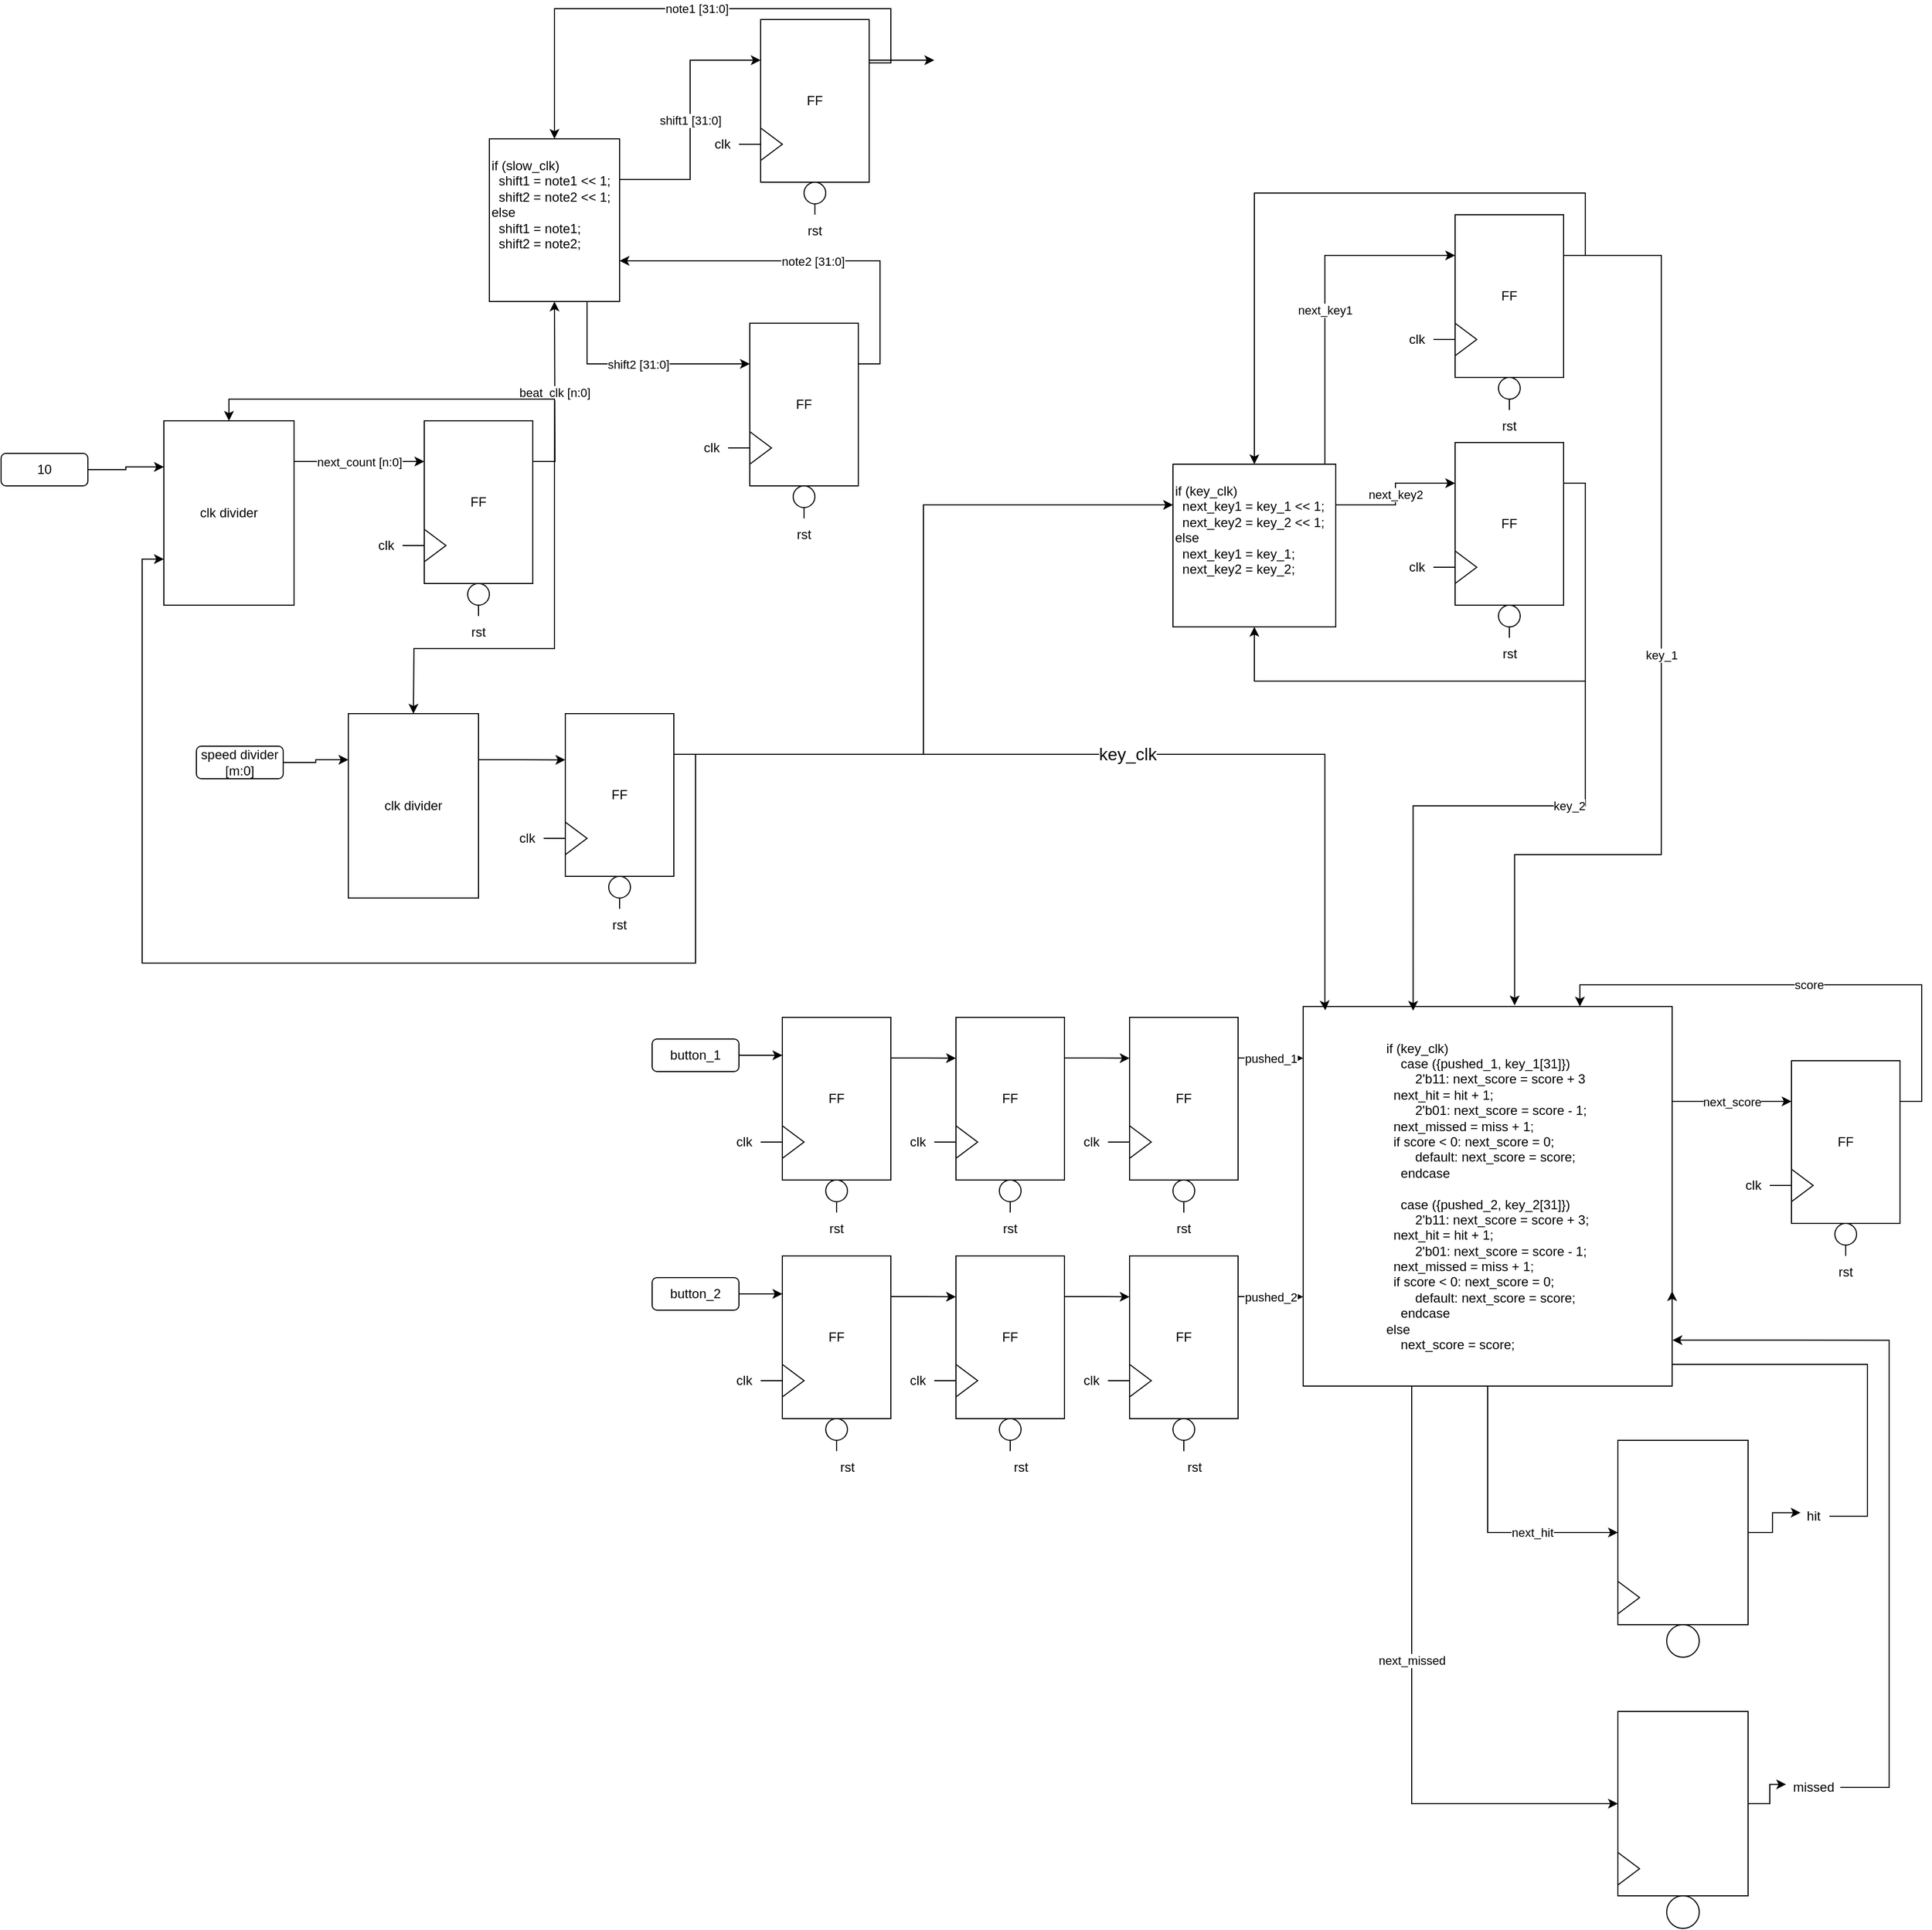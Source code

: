 <mxfile version="15.4.0" type="github" pages="2">
  <diagram name="Top RTL" id="1S8q2XNDmcsXaV_S7nfN">
    <mxGraphModel dx="2403" dy="689" grid="1" gridSize="10" guides="1" tooltips="1" connect="1" arrows="1" fold="1" page="1" pageScale="1" pageWidth="850" pageHeight="1100" math="0" shadow="0">
      <root>
        <mxCell id="0" />
        <mxCell id="1" parent="0" />
        <mxCell id="_48ezdWUlMI7r6iwSk9w-1" value="" style="group" parent="1" connectable="0" vertex="1">
          <mxGeometry x="570" y="100" width="150" height="210" as="geometry" />
        </mxCell>
        <mxCell id="_48ezdWUlMI7r6iwSk9w-2" style="edgeStyle=orthogonalEdgeStyle;rounded=0;orthogonalLoop=1;jettySize=auto;html=1;exitX=1;exitY=0.25;exitDx=0;exitDy=0;" parent="_48ezdWUlMI7r6iwSk9w-1" source="_48ezdWUlMI7r6iwSk9w-3" edge="1">
          <mxGeometry relative="1" as="geometry">
            <mxPoint x="210.0" y="37.538" as="targetPoint" />
          </mxGeometry>
        </mxCell>
        <mxCell id="_48ezdWUlMI7r6iwSk9w-3" value="FF" style="rounded=0;whiteSpace=wrap;html=1;" parent="_48ezdWUlMI7r6iwSk9w-1" vertex="1">
          <mxGeometry x="50" width="100" height="150" as="geometry" />
        </mxCell>
        <mxCell id="_48ezdWUlMI7r6iwSk9w-4" value="" style="triangle;whiteSpace=wrap;html=1;" parent="_48ezdWUlMI7r6iwSk9w-1" vertex="1">
          <mxGeometry x="50" y="100" width="20" height="30" as="geometry" />
        </mxCell>
        <mxCell id="_48ezdWUlMI7r6iwSk9w-5" value="" style="ellipse;whiteSpace=wrap;html=1;aspect=fixed;" parent="_48ezdWUlMI7r6iwSk9w-1" vertex="1">
          <mxGeometry x="90" y="150" width="20" height="20" as="geometry" />
        </mxCell>
        <mxCell id="_48ezdWUlMI7r6iwSk9w-6" value="" style="endArrow=none;html=1;rounded=0;exitX=0;exitY=0.5;exitDx=0;exitDy=0;" parent="_48ezdWUlMI7r6iwSk9w-1" source="_48ezdWUlMI7r6iwSk9w-4" edge="1">
          <mxGeometry width="50" height="50" relative="1" as="geometry">
            <mxPoint x="60" y="140" as="sourcePoint" />
            <mxPoint x="30" y="115" as="targetPoint" />
          </mxGeometry>
        </mxCell>
        <mxCell id="_48ezdWUlMI7r6iwSk9w-7" value="clk" style="text;html=1;strokeColor=none;fillColor=none;align=center;verticalAlign=middle;whiteSpace=wrap;rounded=0;" parent="_48ezdWUlMI7r6iwSk9w-1" vertex="1">
          <mxGeometry y="100" width="30" height="30" as="geometry" />
        </mxCell>
        <mxCell id="_48ezdWUlMI7r6iwSk9w-8" value="rst" style="text;html=1;strokeColor=none;fillColor=none;align=center;verticalAlign=middle;whiteSpace=wrap;rounded=0;" parent="_48ezdWUlMI7r6iwSk9w-1" vertex="1">
          <mxGeometry x="85" y="180" width="30" height="30" as="geometry" />
        </mxCell>
        <mxCell id="_48ezdWUlMI7r6iwSk9w-9" value="" style="endArrow=none;html=1;rounded=0;exitX=0.5;exitY=0;exitDx=0;exitDy=0;entryX=0.5;entryY=1;entryDx=0;entryDy=0;" parent="_48ezdWUlMI7r6iwSk9w-1" source="_48ezdWUlMI7r6iwSk9w-8" target="_48ezdWUlMI7r6iwSk9w-5" edge="1">
          <mxGeometry width="50" height="50" relative="1" as="geometry">
            <mxPoint x="60" y="140" as="sourcePoint" />
            <mxPoint x="110" y="90" as="targetPoint" />
          </mxGeometry>
        </mxCell>
        <mxCell id="_48ezdWUlMI7r6iwSk9w-10" value="next_count [n:0]" style="edgeStyle=orthogonalEdgeStyle;rounded=0;orthogonalLoop=1;jettySize=auto;html=1;entryX=0;entryY=0.25;entryDx=0;entryDy=0;" parent="1" source="_48ezdWUlMI7r6iwSk9w-11" target="_48ezdWUlMI7r6iwSk9w-14" edge="1">
          <mxGeometry relative="1" as="geometry">
            <Array as="points">
              <mxPoint x="250" y="508" />
            </Array>
          </mxGeometry>
        </mxCell>
        <mxCell id="_48ezdWUlMI7r6iwSk9w-11" value="clk divider" style="rounded=0;whiteSpace=wrap;html=1;" parent="1" vertex="1">
          <mxGeometry x="70" y="470" width="120" height="170" as="geometry" />
        </mxCell>
        <mxCell id="_48ezdWUlMI7r6iwSk9w-12" value="" style="group" parent="1" connectable="0" vertex="1">
          <mxGeometry x="260" y="470" width="150" height="210" as="geometry" />
        </mxCell>
        <mxCell id="_48ezdWUlMI7r6iwSk9w-13" value="beat_clk [n:0]" style="edgeStyle=orthogonalEdgeStyle;rounded=0;orthogonalLoop=1;jettySize=auto;html=1;exitX=1;exitY=0.25;exitDx=0;exitDy=0;" parent="_48ezdWUlMI7r6iwSk9w-12" source="_48ezdWUlMI7r6iwSk9w-14" edge="1">
          <mxGeometry relative="1" as="geometry">
            <mxPoint x="170" y="-110" as="targetPoint" />
          </mxGeometry>
        </mxCell>
        <mxCell id="7CatKWjEML8j9O0Hms15-1" style="edgeStyle=orthogonalEdgeStyle;rounded=0;hachureGap=4;orthogonalLoop=1;jettySize=auto;html=1;exitX=1;exitY=0.25;exitDx=0;exitDy=0;fontFamily=Architects Daughter;fontSource=https%3A%2F%2Ffonts.googleapis.com%2Fcss%3Ffamily%3DArchitects%2BDaughter;fontSize=16;" parent="_48ezdWUlMI7r6iwSk9w-12" source="_48ezdWUlMI7r6iwSk9w-14" edge="1">
          <mxGeometry relative="1" as="geometry">
            <mxPoint x="40" y="270" as="targetPoint" />
          </mxGeometry>
        </mxCell>
        <mxCell id="_48ezdWUlMI7r6iwSk9w-14" value="FF" style="rounded=0;whiteSpace=wrap;html=1;" parent="_48ezdWUlMI7r6iwSk9w-12" vertex="1">
          <mxGeometry x="50" width="100" height="150" as="geometry" />
        </mxCell>
        <mxCell id="_48ezdWUlMI7r6iwSk9w-15" value="" style="triangle;whiteSpace=wrap;html=1;" parent="_48ezdWUlMI7r6iwSk9w-12" vertex="1">
          <mxGeometry x="50" y="100" width="20" height="30" as="geometry" />
        </mxCell>
        <mxCell id="_48ezdWUlMI7r6iwSk9w-16" value="" style="ellipse;whiteSpace=wrap;html=1;aspect=fixed;" parent="_48ezdWUlMI7r6iwSk9w-12" vertex="1">
          <mxGeometry x="90" y="150" width="20" height="20" as="geometry" />
        </mxCell>
        <mxCell id="_48ezdWUlMI7r6iwSk9w-17" value="" style="endArrow=none;html=1;rounded=0;exitX=0;exitY=0.5;exitDx=0;exitDy=0;" parent="_48ezdWUlMI7r6iwSk9w-12" source="_48ezdWUlMI7r6iwSk9w-15" edge="1">
          <mxGeometry width="50" height="50" relative="1" as="geometry">
            <mxPoint x="60" y="140" as="sourcePoint" />
            <mxPoint x="30" y="115" as="targetPoint" />
          </mxGeometry>
        </mxCell>
        <mxCell id="_48ezdWUlMI7r6iwSk9w-18" value="clk" style="text;html=1;strokeColor=none;fillColor=none;align=center;verticalAlign=middle;whiteSpace=wrap;rounded=0;" parent="_48ezdWUlMI7r6iwSk9w-12" vertex="1">
          <mxGeometry y="100" width="30" height="30" as="geometry" />
        </mxCell>
        <mxCell id="_48ezdWUlMI7r6iwSk9w-19" value="rst" style="text;html=1;strokeColor=none;fillColor=none;align=center;verticalAlign=middle;whiteSpace=wrap;rounded=0;" parent="_48ezdWUlMI7r6iwSk9w-12" vertex="1">
          <mxGeometry x="85" y="180" width="30" height="30" as="geometry" />
        </mxCell>
        <mxCell id="_48ezdWUlMI7r6iwSk9w-20" value="" style="endArrow=none;html=1;rounded=0;exitX=0.5;exitY=0;exitDx=0;exitDy=0;entryX=0.5;entryY=1;entryDx=0;entryDy=0;" parent="_48ezdWUlMI7r6iwSk9w-12" source="_48ezdWUlMI7r6iwSk9w-19" target="_48ezdWUlMI7r6iwSk9w-16" edge="1">
          <mxGeometry width="50" height="50" relative="1" as="geometry">
            <mxPoint x="60" y="140" as="sourcePoint" />
            <mxPoint x="110" y="90" as="targetPoint" />
          </mxGeometry>
        </mxCell>
        <mxCell id="_48ezdWUlMI7r6iwSk9w-21" style="edgeStyle=orthogonalEdgeStyle;rounded=0;orthogonalLoop=1;jettySize=auto;html=1;entryX=0;entryY=0.25;entryDx=0;entryDy=0;" parent="1" source="_48ezdWUlMI7r6iwSk9w-22" target="7CatKWjEML8j9O0Hms15-13" edge="1">
          <mxGeometry relative="1" as="geometry" />
        </mxCell>
        <mxCell id="_48ezdWUlMI7r6iwSk9w-22" value="speed divider [m:0]" style="text;html=1;strokeColor=default;fillColor=none;align=center;verticalAlign=middle;whiteSpace=wrap;rounded=1;" parent="1" vertex="1">
          <mxGeometry x="100" y="770" width="80" height="30" as="geometry" />
        </mxCell>
        <mxCell id="_48ezdWUlMI7r6iwSk9w-23" style="edgeStyle=orthogonalEdgeStyle;rounded=0;orthogonalLoop=1;jettySize=auto;html=1;exitX=1;exitY=0.25;exitDx=0;exitDy=0;entryX=0.5;entryY=0;entryDx=0;entryDy=0;" parent="1" source="_48ezdWUlMI7r6iwSk9w-14" target="_48ezdWUlMI7r6iwSk9w-11" edge="1">
          <mxGeometry relative="1" as="geometry">
            <Array as="points">
              <mxPoint x="430" y="508" />
              <mxPoint x="430" y="450" />
              <mxPoint x="130" y="450" />
            </Array>
          </mxGeometry>
        </mxCell>
        <mxCell id="_48ezdWUlMI7r6iwSk9w-24" value="shift2 [31:0]" style="edgeStyle=orthogonalEdgeStyle;rounded=0;orthogonalLoop=1;jettySize=auto;html=1;exitX=0.75;exitY=1;exitDx=0;exitDy=0;entryX=0;entryY=0.25;entryDx=0;entryDy=0;" parent="1" source="_48ezdWUlMI7r6iwSk9w-26" target="_48ezdWUlMI7r6iwSk9w-29" edge="1">
          <mxGeometry relative="1" as="geometry" />
        </mxCell>
        <mxCell id="_48ezdWUlMI7r6iwSk9w-25" value="shift1 [31:0]" style="edgeStyle=orthogonalEdgeStyle;rounded=0;orthogonalLoop=1;jettySize=auto;html=1;exitX=1;exitY=0.25;exitDx=0;exitDy=0;entryX=0;entryY=0.25;entryDx=0;entryDy=0;" parent="1" source="_48ezdWUlMI7r6iwSk9w-26" target="_48ezdWUlMI7r6iwSk9w-3" edge="1">
          <mxGeometry relative="1" as="geometry" />
        </mxCell>
        <mxCell id="_48ezdWUlMI7r6iwSk9w-26" value="&lt;div align=&quot;left&quot;&gt;if (slow_clk)&lt;/div&gt;&lt;div align=&quot;left&quot;&gt;&amp;nbsp; shift1 = note1 &amp;lt;&amp;lt; 1;&lt;/div&gt;&lt;div align=&quot;left&quot;&gt;&amp;nbsp; shift2 = note2 &amp;lt;&amp;lt; 1;&lt;/div&gt;&lt;div align=&quot;left&quot;&gt;else&lt;/div&gt;&lt;div align=&quot;left&quot;&gt;&amp;nbsp; shift1 = note1;&lt;/div&gt;&lt;div align=&quot;left&quot;&gt;&amp;nbsp; shift2 = note2;&lt;br&gt;&lt;/div&gt;&lt;div align=&quot;left&quot;&gt;&lt;br&gt;&lt;/div&gt;&lt;div align=&quot;left&quot;&gt;&lt;br&gt;&lt;/div&gt;" style="rounded=0;whiteSpace=wrap;html=1;align=left;" parent="1" vertex="1">
          <mxGeometry x="370" y="210" width="120" height="150" as="geometry" />
        </mxCell>
        <mxCell id="_48ezdWUlMI7r6iwSk9w-27" value="" style="group" parent="1" connectable="0" vertex="1">
          <mxGeometry x="560" y="380" width="150" height="210" as="geometry" />
        </mxCell>
        <mxCell id="_48ezdWUlMI7r6iwSk9w-29" value="FF" style="rounded=0;whiteSpace=wrap;html=1;" parent="_48ezdWUlMI7r6iwSk9w-27" vertex="1">
          <mxGeometry x="50" width="100" height="150" as="geometry" />
        </mxCell>
        <mxCell id="_48ezdWUlMI7r6iwSk9w-30" value="" style="triangle;whiteSpace=wrap;html=1;" parent="_48ezdWUlMI7r6iwSk9w-27" vertex="1">
          <mxGeometry x="50" y="100" width="20" height="30" as="geometry" />
        </mxCell>
        <mxCell id="_48ezdWUlMI7r6iwSk9w-32" value="" style="endArrow=none;html=1;rounded=0;exitX=0;exitY=0.5;exitDx=0;exitDy=0;" parent="_48ezdWUlMI7r6iwSk9w-27" source="_48ezdWUlMI7r6iwSk9w-30" edge="1">
          <mxGeometry width="50" height="50" relative="1" as="geometry">
            <mxPoint x="60" y="140" as="sourcePoint" />
            <mxPoint x="30" y="115" as="targetPoint" />
          </mxGeometry>
        </mxCell>
        <mxCell id="_48ezdWUlMI7r6iwSk9w-33" value="clk" style="text;html=1;strokeColor=none;fillColor=none;align=center;verticalAlign=middle;whiteSpace=wrap;rounded=0;" parent="_48ezdWUlMI7r6iwSk9w-27" vertex="1">
          <mxGeometry y="100" width="30" height="30" as="geometry" />
        </mxCell>
        <mxCell id="_48ezdWUlMI7r6iwSk9w-34" value="rst" style="text;html=1;strokeColor=none;fillColor=none;align=center;verticalAlign=middle;whiteSpace=wrap;rounded=0;" parent="_48ezdWUlMI7r6iwSk9w-27" vertex="1">
          <mxGeometry x="85" y="180" width="30" height="30" as="geometry" />
        </mxCell>
        <mxCell id="_48ezdWUlMI7r6iwSk9w-31" value="" style="ellipse;whiteSpace=wrap;html=1;aspect=fixed;" parent="_48ezdWUlMI7r6iwSk9w-27" vertex="1">
          <mxGeometry x="90" y="150" width="20" height="20" as="geometry" />
        </mxCell>
        <mxCell id="_48ezdWUlMI7r6iwSk9w-35" value="" style="endArrow=none;html=1;rounded=0;exitX=0.5;exitY=0;exitDx=0;exitDy=0;entryX=0.5;entryY=1;entryDx=0;entryDy=0;" parent="_48ezdWUlMI7r6iwSk9w-27" target="_48ezdWUlMI7r6iwSk9w-31" edge="1">
          <mxGeometry width="50" height="50" relative="1" as="geometry">
            <mxPoint x="100" y="180" as="sourcePoint" />
            <mxPoint x="110" y="90" as="targetPoint" />
          </mxGeometry>
        </mxCell>
        <mxCell id="_48ezdWUlMI7r6iwSk9w-36" value="note2 [31:0]" style="edgeStyle=orthogonalEdgeStyle;rounded=0;orthogonalLoop=1;jettySize=auto;html=1;exitX=1;exitY=0.25;exitDx=0;exitDy=0;entryX=1;entryY=0.75;entryDx=0;entryDy=0;" parent="1" source="_48ezdWUlMI7r6iwSk9w-29" target="_48ezdWUlMI7r6iwSk9w-26" edge="1">
          <mxGeometry relative="1" as="geometry">
            <Array as="points">
              <mxPoint x="730" y="418" />
              <mxPoint x="730" y="322" />
            </Array>
          </mxGeometry>
        </mxCell>
        <mxCell id="_48ezdWUlMI7r6iwSk9w-37" value="note1 [31:0]" style="edgeStyle=orthogonalEdgeStyle;rounded=0;orthogonalLoop=1;jettySize=auto;html=1;exitX=1;exitY=0.25;exitDx=0;exitDy=0;entryX=0.5;entryY=0;entryDx=0;entryDy=0;" parent="1" source="_48ezdWUlMI7r6iwSk9w-3" target="_48ezdWUlMI7r6iwSk9w-26" edge="1">
          <mxGeometry relative="1" as="geometry">
            <Array as="points">
              <mxPoint x="720" y="140" />
              <mxPoint x="740" y="140" />
              <mxPoint x="740" y="90" />
              <mxPoint x="430" y="90" />
            </Array>
          </mxGeometry>
        </mxCell>
        <mxCell id="7CatKWjEML8j9O0Hms15-3" value="" style="group" parent="1" connectable="0" vertex="1">
          <mxGeometry x="390" y="740" width="150" height="210" as="geometry" />
        </mxCell>
        <mxCell id="7CatKWjEML8j9O0Hms15-6" value="FF" style="rounded=0;whiteSpace=wrap;html=1;" parent="7CatKWjEML8j9O0Hms15-3" vertex="1">
          <mxGeometry x="50" width="100" height="150" as="geometry" />
        </mxCell>
        <mxCell id="7CatKWjEML8j9O0Hms15-7" value="" style="triangle;whiteSpace=wrap;html=1;" parent="7CatKWjEML8j9O0Hms15-3" vertex="1">
          <mxGeometry x="50" y="100" width="20" height="30" as="geometry" />
        </mxCell>
        <mxCell id="7CatKWjEML8j9O0Hms15-8" value="" style="ellipse;whiteSpace=wrap;html=1;aspect=fixed;" parent="7CatKWjEML8j9O0Hms15-3" vertex="1">
          <mxGeometry x="90" y="150" width="20" height="20" as="geometry" />
        </mxCell>
        <mxCell id="7CatKWjEML8j9O0Hms15-9" value="" style="endArrow=none;html=1;rounded=0;exitX=0;exitY=0.5;exitDx=0;exitDy=0;" parent="7CatKWjEML8j9O0Hms15-3" source="7CatKWjEML8j9O0Hms15-7" edge="1">
          <mxGeometry width="50" height="50" relative="1" as="geometry">
            <mxPoint x="60" y="140" as="sourcePoint" />
            <mxPoint x="30" y="115" as="targetPoint" />
          </mxGeometry>
        </mxCell>
        <mxCell id="7CatKWjEML8j9O0Hms15-10" value="clk" style="text;html=1;strokeColor=none;fillColor=none;align=center;verticalAlign=middle;whiteSpace=wrap;rounded=0;" parent="7CatKWjEML8j9O0Hms15-3" vertex="1">
          <mxGeometry y="100" width="30" height="30" as="geometry" />
        </mxCell>
        <mxCell id="7CatKWjEML8j9O0Hms15-11" value="rst" style="text;html=1;strokeColor=none;fillColor=none;align=center;verticalAlign=middle;whiteSpace=wrap;rounded=0;" parent="7CatKWjEML8j9O0Hms15-3" vertex="1">
          <mxGeometry x="85" y="180" width="30" height="30" as="geometry" />
        </mxCell>
        <mxCell id="7CatKWjEML8j9O0Hms15-12" value="" style="endArrow=none;html=1;rounded=0;exitX=0.5;exitY=0;exitDx=0;exitDy=0;entryX=0.5;entryY=1;entryDx=0;entryDy=0;" parent="7CatKWjEML8j9O0Hms15-3" source="7CatKWjEML8j9O0Hms15-11" target="7CatKWjEML8j9O0Hms15-8" edge="1">
          <mxGeometry width="50" height="50" relative="1" as="geometry">
            <mxPoint x="60" y="140" as="sourcePoint" />
            <mxPoint x="110" y="90" as="targetPoint" />
          </mxGeometry>
        </mxCell>
        <mxCell id="7CatKWjEML8j9O0Hms15-14" style="edgeStyle=orthogonalEdgeStyle;rounded=0;hachureGap=4;orthogonalLoop=1;jettySize=auto;html=1;exitX=1;exitY=0.25;exitDx=0;exitDy=0;entryX=0;entryY=0.284;entryDx=0;entryDy=0;entryPerimeter=0;fontFamily=Architects Daughter;fontSource=https%3A%2F%2Ffonts.googleapis.com%2Fcss%3Ffamily%3DArchitects%2BDaughter;fontSize=16;" parent="1" source="7CatKWjEML8j9O0Hms15-13" target="7CatKWjEML8j9O0Hms15-6" edge="1">
          <mxGeometry relative="1" as="geometry" />
        </mxCell>
        <mxCell id="7CatKWjEML8j9O0Hms15-13" value="clk divider" style="rounded=0;whiteSpace=wrap;html=1;" parent="1" vertex="1">
          <mxGeometry x="240" y="740" width="120" height="170" as="geometry" />
        </mxCell>
        <mxCell id="7CatKWjEML8j9O0Hms15-19" style="edgeStyle=orthogonalEdgeStyle;rounded=0;hachureGap=4;orthogonalLoop=1;jettySize=auto;html=1;entryX=0;entryY=0.25;entryDx=0;entryDy=0;fontFamily=Architects Daughter;fontSource=https%3A%2F%2Ffonts.googleapis.com%2Fcss%3Ffamily%3DArchitects%2BDaughter;fontSize=16;" parent="1" source="7CatKWjEML8j9O0Hms15-18" target="_48ezdWUlMI7r6iwSk9w-11" edge="1">
          <mxGeometry relative="1" as="geometry" />
        </mxCell>
        <mxCell id="7CatKWjEML8j9O0Hms15-18" value="10" style="text;html=1;strokeColor=default;fillColor=none;align=center;verticalAlign=middle;whiteSpace=wrap;rounded=1;" parent="1" vertex="1">
          <mxGeometry x="-80" y="500" width="80" height="30" as="geometry" />
        </mxCell>
        <mxCell id="7CatKWjEML8j9O0Hms15-22" style="edgeStyle=orthogonalEdgeStyle;rounded=0;orthogonalLoop=1;jettySize=auto;html=1;exitX=1;exitY=0.25;exitDx=0;exitDy=0;entryX=0;entryY=0.75;entryDx=0;entryDy=0;" parent="1" source="7CatKWjEML8j9O0Hms15-6" target="_48ezdWUlMI7r6iwSk9w-11" edge="1">
          <mxGeometry relative="1" as="geometry">
            <Array as="points">
              <mxPoint x="560" y="778" />
              <mxPoint x="560" y="970" />
              <mxPoint x="50" y="970" />
              <mxPoint x="50" y="598" />
            </Array>
          </mxGeometry>
        </mxCell>
        <mxCell id="7CatKWjEML8j9O0Hms15-23" value="" style="group" parent="1" connectable="0" vertex="1">
          <mxGeometry x="590" y="1020" width="150" height="210" as="geometry" />
        </mxCell>
        <mxCell id="7CatKWjEML8j9O0Hms15-24" style="edgeStyle=orthogonalEdgeStyle;rounded=0;orthogonalLoop=1;jettySize=auto;html=1;exitX=1;exitY=0.25;exitDx=0;exitDy=0;" parent="7CatKWjEML8j9O0Hms15-23" source="7CatKWjEML8j9O0Hms15-25" edge="1">
          <mxGeometry relative="1" as="geometry">
            <mxPoint x="210" y="37.714" as="targetPoint" />
          </mxGeometry>
        </mxCell>
        <mxCell id="7CatKWjEML8j9O0Hms15-25" value="FF" style="rounded=0;whiteSpace=wrap;html=1;" parent="7CatKWjEML8j9O0Hms15-23" vertex="1">
          <mxGeometry x="50" width="100" height="150" as="geometry" />
        </mxCell>
        <mxCell id="7CatKWjEML8j9O0Hms15-26" value="" style="triangle;whiteSpace=wrap;html=1;" parent="7CatKWjEML8j9O0Hms15-23" vertex="1">
          <mxGeometry x="50" y="100" width="20" height="30" as="geometry" />
        </mxCell>
        <mxCell id="7CatKWjEML8j9O0Hms15-27" value="" style="ellipse;whiteSpace=wrap;html=1;aspect=fixed;" parent="7CatKWjEML8j9O0Hms15-23" vertex="1">
          <mxGeometry x="90" y="150" width="20" height="20" as="geometry" />
        </mxCell>
        <mxCell id="7CatKWjEML8j9O0Hms15-28" value="" style="endArrow=none;html=1;rounded=0;exitX=0;exitY=0.5;exitDx=0;exitDy=0;" parent="7CatKWjEML8j9O0Hms15-23" source="7CatKWjEML8j9O0Hms15-26" edge="1">
          <mxGeometry width="50" height="50" relative="1" as="geometry">
            <mxPoint x="60" y="140" as="sourcePoint" />
            <mxPoint x="30" y="115" as="targetPoint" />
          </mxGeometry>
        </mxCell>
        <mxCell id="7CatKWjEML8j9O0Hms15-29" value="clk" style="text;html=1;strokeColor=none;fillColor=none;align=center;verticalAlign=middle;whiteSpace=wrap;rounded=0;" parent="7CatKWjEML8j9O0Hms15-23" vertex="1">
          <mxGeometry y="100" width="30" height="30" as="geometry" />
        </mxCell>
        <mxCell id="7CatKWjEML8j9O0Hms15-30" value="rst" style="text;html=1;strokeColor=none;fillColor=none;align=center;verticalAlign=middle;whiteSpace=wrap;rounded=0;" parent="7CatKWjEML8j9O0Hms15-23" vertex="1">
          <mxGeometry x="85" y="180" width="30" height="30" as="geometry" />
        </mxCell>
        <mxCell id="7CatKWjEML8j9O0Hms15-31" value="" style="endArrow=none;html=1;rounded=0;exitX=0.5;exitY=0;exitDx=0;exitDy=0;entryX=0.5;entryY=1;entryDx=0;entryDy=0;" parent="7CatKWjEML8j9O0Hms15-23" source="7CatKWjEML8j9O0Hms15-30" target="7CatKWjEML8j9O0Hms15-27" edge="1">
          <mxGeometry width="50" height="50" relative="1" as="geometry">
            <mxPoint x="60" y="140" as="sourcePoint" />
            <mxPoint x="110" y="90" as="targetPoint" />
          </mxGeometry>
        </mxCell>
        <mxCell id="7CatKWjEML8j9O0Hms15-32" value="" style="group" parent="1" connectable="0" vertex="1">
          <mxGeometry x="750" y="1020" width="150" height="210" as="geometry" />
        </mxCell>
        <mxCell id="7CatKWjEML8j9O0Hms15-33" style="edgeStyle=orthogonalEdgeStyle;rounded=0;orthogonalLoop=1;jettySize=auto;html=1;exitX=1;exitY=0.25;exitDx=0;exitDy=0;" parent="7CatKWjEML8j9O0Hms15-32" source="7CatKWjEML8j9O0Hms15-34" edge="1">
          <mxGeometry relative="1" as="geometry">
            <mxPoint x="210" y="37.714" as="targetPoint" />
          </mxGeometry>
        </mxCell>
        <mxCell id="7CatKWjEML8j9O0Hms15-34" value="FF" style="rounded=0;whiteSpace=wrap;html=1;" parent="7CatKWjEML8j9O0Hms15-32" vertex="1">
          <mxGeometry x="50" width="100" height="150" as="geometry" />
        </mxCell>
        <mxCell id="7CatKWjEML8j9O0Hms15-35" value="" style="triangle;whiteSpace=wrap;html=1;" parent="7CatKWjEML8j9O0Hms15-32" vertex="1">
          <mxGeometry x="50" y="100" width="20" height="30" as="geometry" />
        </mxCell>
        <mxCell id="7CatKWjEML8j9O0Hms15-36" value="" style="ellipse;whiteSpace=wrap;html=1;aspect=fixed;" parent="7CatKWjEML8j9O0Hms15-32" vertex="1">
          <mxGeometry x="90" y="150" width="20" height="20" as="geometry" />
        </mxCell>
        <mxCell id="7CatKWjEML8j9O0Hms15-37" value="" style="endArrow=none;html=1;rounded=0;exitX=0;exitY=0.5;exitDx=0;exitDy=0;" parent="7CatKWjEML8j9O0Hms15-32" source="7CatKWjEML8j9O0Hms15-35" edge="1">
          <mxGeometry width="50" height="50" relative="1" as="geometry">
            <mxPoint x="60" y="140" as="sourcePoint" />
            <mxPoint x="30" y="115" as="targetPoint" />
          </mxGeometry>
        </mxCell>
        <mxCell id="7CatKWjEML8j9O0Hms15-38" value="clk" style="text;html=1;strokeColor=none;fillColor=none;align=center;verticalAlign=middle;whiteSpace=wrap;rounded=0;" parent="7CatKWjEML8j9O0Hms15-32" vertex="1">
          <mxGeometry y="100" width="30" height="30" as="geometry" />
        </mxCell>
        <mxCell id="7CatKWjEML8j9O0Hms15-39" value="rst" style="text;html=1;strokeColor=none;fillColor=none;align=center;verticalAlign=middle;whiteSpace=wrap;rounded=0;" parent="7CatKWjEML8j9O0Hms15-32" vertex="1">
          <mxGeometry x="85" y="180" width="30" height="30" as="geometry" />
        </mxCell>
        <mxCell id="7CatKWjEML8j9O0Hms15-40" value="" style="endArrow=none;html=1;rounded=0;exitX=0.5;exitY=0;exitDx=0;exitDy=0;entryX=0.5;entryY=1;entryDx=0;entryDy=0;" parent="7CatKWjEML8j9O0Hms15-32" source="7CatKWjEML8j9O0Hms15-39" target="7CatKWjEML8j9O0Hms15-36" edge="1">
          <mxGeometry width="50" height="50" relative="1" as="geometry">
            <mxPoint x="60" y="140" as="sourcePoint" />
            <mxPoint x="110" y="90" as="targetPoint" />
          </mxGeometry>
        </mxCell>
        <mxCell id="7CatKWjEML8j9O0Hms15-41" value="" style="group" parent="1" connectable="0" vertex="1">
          <mxGeometry x="910" y="1020" width="150" height="210" as="geometry" />
        </mxCell>
        <mxCell id="7CatKWjEML8j9O0Hms15-42" value="pushed_1" style="edgeStyle=orthogonalEdgeStyle;rounded=0;orthogonalLoop=1;jettySize=auto;html=1;exitX=1;exitY=0.25;exitDx=0;exitDy=0;" parent="7CatKWjEML8j9O0Hms15-41" source="7CatKWjEML8j9O0Hms15-43" edge="1">
          <mxGeometry relative="1" as="geometry">
            <mxPoint x="210" y="37.714" as="targetPoint" />
          </mxGeometry>
        </mxCell>
        <mxCell id="7CatKWjEML8j9O0Hms15-43" value="FF" style="rounded=0;whiteSpace=wrap;html=1;" parent="7CatKWjEML8j9O0Hms15-41" vertex="1">
          <mxGeometry x="50" width="100" height="150" as="geometry" />
        </mxCell>
        <mxCell id="7CatKWjEML8j9O0Hms15-44" value="" style="triangle;whiteSpace=wrap;html=1;" parent="7CatKWjEML8j9O0Hms15-41" vertex="1">
          <mxGeometry x="50" y="100" width="20" height="30" as="geometry" />
        </mxCell>
        <mxCell id="7CatKWjEML8j9O0Hms15-45" value="" style="ellipse;whiteSpace=wrap;html=1;aspect=fixed;" parent="7CatKWjEML8j9O0Hms15-41" vertex="1">
          <mxGeometry x="90" y="150" width="20" height="20" as="geometry" />
        </mxCell>
        <mxCell id="7CatKWjEML8j9O0Hms15-46" value="" style="endArrow=none;html=1;rounded=0;exitX=0;exitY=0.5;exitDx=0;exitDy=0;" parent="7CatKWjEML8j9O0Hms15-41" source="7CatKWjEML8j9O0Hms15-44" edge="1">
          <mxGeometry width="50" height="50" relative="1" as="geometry">
            <mxPoint x="60" y="140" as="sourcePoint" />
            <mxPoint x="30" y="115" as="targetPoint" />
          </mxGeometry>
        </mxCell>
        <mxCell id="7CatKWjEML8j9O0Hms15-47" value="clk" style="text;html=1;strokeColor=none;fillColor=none;align=center;verticalAlign=middle;whiteSpace=wrap;rounded=0;" parent="7CatKWjEML8j9O0Hms15-41" vertex="1">
          <mxGeometry y="100" width="30" height="30" as="geometry" />
        </mxCell>
        <mxCell id="7CatKWjEML8j9O0Hms15-48" value="rst" style="text;html=1;strokeColor=none;fillColor=none;align=center;verticalAlign=middle;whiteSpace=wrap;rounded=0;" parent="7CatKWjEML8j9O0Hms15-41" vertex="1">
          <mxGeometry x="85" y="180" width="30" height="30" as="geometry" />
        </mxCell>
        <mxCell id="7CatKWjEML8j9O0Hms15-49" value="" style="endArrow=none;html=1;rounded=0;exitX=0.5;exitY=0;exitDx=0;exitDy=0;entryX=0.5;entryY=1;entryDx=0;entryDy=0;" parent="7CatKWjEML8j9O0Hms15-41" source="7CatKWjEML8j9O0Hms15-48" target="7CatKWjEML8j9O0Hms15-45" edge="1">
          <mxGeometry width="50" height="50" relative="1" as="geometry">
            <mxPoint x="60" y="140" as="sourcePoint" />
            <mxPoint x="110" y="90" as="targetPoint" />
          </mxGeometry>
        </mxCell>
        <mxCell id="7CatKWjEML8j9O0Hms15-60" style="edgeStyle=orthogonalEdgeStyle;rounded=0;orthogonalLoop=1;jettySize=auto;html=1;" parent="1" source="7CatKWjEML8j9O0Hms15-59" edge="1">
          <mxGeometry relative="1" as="geometry">
            <mxPoint x="640" y="1055" as="targetPoint" />
          </mxGeometry>
        </mxCell>
        <mxCell id="7CatKWjEML8j9O0Hms15-59" value="button_1" style="text;html=1;strokeColor=default;fillColor=none;align=center;verticalAlign=middle;whiteSpace=wrap;rounded=1;" parent="1" vertex="1">
          <mxGeometry x="520" y="1040" width="80" height="30" as="geometry" />
        </mxCell>
        <mxCell id="7CatKWjEML8j9O0Hms15-61" value="" style="group" parent="1" connectable="0" vertex="1">
          <mxGeometry x="600" y="1240" width="150" height="210" as="geometry" />
        </mxCell>
        <mxCell id="7CatKWjEML8j9O0Hms15-62" style="edgeStyle=orthogonalEdgeStyle;rounded=0;orthogonalLoop=1;jettySize=auto;html=1;exitX=1;exitY=0.25;exitDx=0;exitDy=0;" parent="7CatKWjEML8j9O0Hms15-61" source="7CatKWjEML8j9O0Hms15-63" edge="1">
          <mxGeometry relative="1" as="geometry">
            <mxPoint x="200" y="37.714" as="targetPoint" />
          </mxGeometry>
        </mxCell>
        <mxCell id="7CatKWjEML8j9O0Hms15-63" value="FF" style="rounded=0;whiteSpace=wrap;html=1;" parent="7CatKWjEML8j9O0Hms15-61" vertex="1">
          <mxGeometry x="40" width="100" height="150" as="geometry" />
        </mxCell>
        <mxCell id="7CatKWjEML8j9O0Hms15-64" value="" style="triangle;whiteSpace=wrap;html=1;" parent="7CatKWjEML8j9O0Hms15-61" vertex="1">
          <mxGeometry x="40" y="100" width="20" height="30" as="geometry" />
        </mxCell>
        <mxCell id="7CatKWjEML8j9O0Hms15-65" value="" style="ellipse;whiteSpace=wrap;html=1;aspect=fixed;" parent="7CatKWjEML8j9O0Hms15-61" vertex="1">
          <mxGeometry x="80" y="150" width="20" height="20" as="geometry" />
        </mxCell>
        <mxCell id="7CatKWjEML8j9O0Hms15-66" value="" style="endArrow=none;html=1;rounded=0;exitX=0;exitY=0.5;exitDx=0;exitDy=0;" parent="7CatKWjEML8j9O0Hms15-61" source="7CatKWjEML8j9O0Hms15-64" edge="1">
          <mxGeometry width="50" height="50" relative="1" as="geometry">
            <mxPoint x="50" y="140" as="sourcePoint" />
            <mxPoint x="20" y="115" as="targetPoint" />
          </mxGeometry>
        </mxCell>
        <mxCell id="7CatKWjEML8j9O0Hms15-67" value="clk" style="text;html=1;strokeColor=none;fillColor=none;align=center;verticalAlign=middle;whiteSpace=wrap;rounded=0;" parent="7CatKWjEML8j9O0Hms15-61" vertex="1">
          <mxGeometry x="-10" y="100" width="30" height="30" as="geometry" />
        </mxCell>
        <mxCell id="7CatKWjEML8j9O0Hms15-68" value="rst" style="text;html=1;strokeColor=none;fillColor=none;align=center;verticalAlign=middle;whiteSpace=wrap;rounded=0;" parent="7CatKWjEML8j9O0Hms15-61" vertex="1">
          <mxGeometry x="85" y="180" width="30" height="30" as="geometry" />
        </mxCell>
        <mxCell id="7CatKWjEML8j9O0Hms15-69" value="" style="endArrow=none;html=1;rounded=0;exitX=0.5;exitY=0;exitDx=0;exitDy=0;entryX=0.5;entryY=1;entryDx=0;entryDy=0;" parent="7CatKWjEML8j9O0Hms15-61" target="7CatKWjEML8j9O0Hms15-65" edge="1">
          <mxGeometry width="50" height="50" relative="1" as="geometry">
            <mxPoint x="90" y="180" as="sourcePoint" />
            <mxPoint x="100" y="90" as="targetPoint" />
          </mxGeometry>
        </mxCell>
        <mxCell id="7CatKWjEML8j9O0Hms15-70" value="" style="group" parent="1" connectable="0" vertex="1">
          <mxGeometry x="760" y="1240" width="150" height="210" as="geometry" />
        </mxCell>
        <mxCell id="7CatKWjEML8j9O0Hms15-71" style="edgeStyle=orthogonalEdgeStyle;rounded=0;orthogonalLoop=1;jettySize=auto;html=1;exitX=1;exitY=0.25;exitDx=0;exitDy=0;" parent="7CatKWjEML8j9O0Hms15-70" source="7CatKWjEML8j9O0Hms15-72" edge="1">
          <mxGeometry relative="1" as="geometry">
            <mxPoint x="200" y="37.714" as="targetPoint" />
          </mxGeometry>
        </mxCell>
        <mxCell id="7CatKWjEML8j9O0Hms15-72" value="FF" style="rounded=0;whiteSpace=wrap;html=1;" parent="7CatKWjEML8j9O0Hms15-70" vertex="1">
          <mxGeometry x="40" width="100" height="150" as="geometry" />
        </mxCell>
        <mxCell id="7CatKWjEML8j9O0Hms15-73" value="" style="triangle;whiteSpace=wrap;html=1;" parent="7CatKWjEML8j9O0Hms15-70" vertex="1">
          <mxGeometry x="40" y="100" width="20" height="30" as="geometry" />
        </mxCell>
        <mxCell id="7CatKWjEML8j9O0Hms15-74" value="" style="ellipse;whiteSpace=wrap;html=1;aspect=fixed;" parent="7CatKWjEML8j9O0Hms15-70" vertex="1">
          <mxGeometry x="80" y="150" width="20" height="20" as="geometry" />
        </mxCell>
        <mxCell id="7CatKWjEML8j9O0Hms15-75" value="" style="endArrow=none;html=1;rounded=0;exitX=0;exitY=0.5;exitDx=0;exitDy=0;" parent="7CatKWjEML8j9O0Hms15-70" source="7CatKWjEML8j9O0Hms15-73" edge="1">
          <mxGeometry width="50" height="50" relative="1" as="geometry">
            <mxPoint x="50" y="140" as="sourcePoint" />
            <mxPoint x="20" y="115" as="targetPoint" />
          </mxGeometry>
        </mxCell>
        <mxCell id="7CatKWjEML8j9O0Hms15-76" value="clk" style="text;html=1;strokeColor=none;fillColor=none;align=center;verticalAlign=middle;whiteSpace=wrap;rounded=0;" parent="7CatKWjEML8j9O0Hms15-70" vertex="1">
          <mxGeometry x="-10" y="100" width="30" height="30" as="geometry" />
        </mxCell>
        <mxCell id="7CatKWjEML8j9O0Hms15-77" value="rst" style="text;html=1;strokeColor=none;fillColor=none;align=center;verticalAlign=middle;whiteSpace=wrap;rounded=0;" parent="7CatKWjEML8j9O0Hms15-70" vertex="1">
          <mxGeometry x="85" y="180" width="30" height="30" as="geometry" />
        </mxCell>
        <mxCell id="7CatKWjEML8j9O0Hms15-78" value="" style="endArrow=none;html=1;rounded=0;exitX=0.5;exitY=0;exitDx=0;exitDy=0;entryX=0.5;entryY=1;entryDx=0;entryDy=0;" parent="7CatKWjEML8j9O0Hms15-70" target="7CatKWjEML8j9O0Hms15-74" edge="1">
          <mxGeometry width="50" height="50" relative="1" as="geometry">
            <mxPoint x="90" y="180" as="sourcePoint" />
            <mxPoint x="100" y="90" as="targetPoint" />
          </mxGeometry>
        </mxCell>
        <mxCell id="7CatKWjEML8j9O0Hms15-79" value="" style="group" parent="1" connectable="0" vertex="1">
          <mxGeometry x="920" y="1240" width="150" height="210" as="geometry" />
        </mxCell>
        <mxCell id="7CatKWjEML8j9O0Hms15-80" value="pushed_2" style="edgeStyle=orthogonalEdgeStyle;rounded=0;orthogonalLoop=1;jettySize=auto;html=1;exitX=1;exitY=0.25;exitDx=0;exitDy=0;" parent="7CatKWjEML8j9O0Hms15-79" source="7CatKWjEML8j9O0Hms15-81" edge="1">
          <mxGeometry relative="1" as="geometry">
            <mxPoint x="200" y="37.714" as="targetPoint" />
          </mxGeometry>
        </mxCell>
        <mxCell id="7CatKWjEML8j9O0Hms15-81" value="FF" style="rounded=0;whiteSpace=wrap;html=1;" parent="7CatKWjEML8j9O0Hms15-79" vertex="1">
          <mxGeometry x="40" width="100" height="150" as="geometry" />
        </mxCell>
        <mxCell id="7CatKWjEML8j9O0Hms15-82" value="" style="triangle;whiteSpace=wrap;html=1;" parent="7CatKWjEML8j9O0Hms15-79" vertex="1">
          <mxGeometry x="40" y="100" width="20" height="30" as="geometry" />
        </mxCell>
        <mxCell id="7CatKWjEML8j9O0Hms15-83" value="" style="ellipse;whiteSpace=wrap;html=1;aspect=fixed;" parent="7CatKWjEML8j9O0Hms15-79" vertex="1">
          <mxGeometry x="80" y="150" width="20" height="20" as="geometry" />
        </mxCell>
        <mxCell id="7CatKWjEML8j9O0Hms15-84" value="" style="endArrow=none;html=1;rounded=0;exitX=0;exitY=0.5;exitDx=0;exitDy=0;" parent="7CatKWjEML8j9O0Hms15-79" source="7CatKWjEML8j9O0Hms15-82" edge="1">
          <mxGeometry width="50" height="50" relative="1" as="geometry">
            <mxPoint x="50" y="140" as="sourcePoint" />
            <mxPoint x="20" y="115" as="targetPoint" />
          </mxGeometry>
        </mxCell>
        <mxCell id="7CatKWjEML8j9O0Hms15-85" value="clk" style="text;html=1;strokeColor=none;fillColor=none;align=center;verticalAlign=middle;whiteSpace=wrap;rounded=0;" parent="7CatKWjEML8j9O0Hms15-79" vertex="1">
          <mxGeometry x="-10" y="100" width="30" height="30" as="geometry" />
        </mxCell>
        <mxCell id="7CatKWjEML8j9O0Hms15-86" value="rst" style="text;html=1;strokeColor=none;fillColor=none;align=center;verticalAlign=middle;whiteSpace=wrap;rounded=0;" parent="7CatKWjEML8j9O0Hms15-79" vertex="1">
          <mxGeometry x="85" y="180" width="30" height="30" as="geometry" />
        </mxCell>
        <mxCell id="7CatKWjEML8j9O0Hms15-87" value="" style="endArrow=none;html=1;rounded=0;exitX=0.5;exitY=0;exitDx=0;exitDy=0;entryX=0.5;entryY=1;entryDx=0;entryDy=0;" parent="7CatKWjEML8j9O0Hms15-79" target="7CatKWjEML8j9O0Hms15-83" edge="1">
          <mxGeometry width="50" height="50" relative="1" as="geometry">
            <mxPoint x="90" y="180" as="sourcePoint" />
            <mxPoint x="100" y="90" as="targetPoint" />
          </mxGeometry>
        </mxCell>
        <mxCell id="7CatKWjEML8j9O0Hms15-88" style="edgeStyle=orthogonalEdgeStyle;rounded=0;orthogonalLoop=1;jettySize=auto;html=1;" parent="1" source="7CatKWjEML8j9O0Hms15-89" edge="1">
          <mxGeometry relative="1" as="geometry">
            <mxPoint x="640" y="1275" as="targetPoint" />
          </mxGeometry>
        </mxCell>
        <mxCell id="7CatKWjEML8j9O0Hms15-89" value="button_2" style="text;html=1;strokeColor=default;fillColor=none;align=center;verticalAlign=middle;whiteSpace=wrap;rounded=1;" parent="1" vertex="1">
          <mxGeometry x="520" y="1260" width="80" height="30" as="geometry" />
        </mxCell>
        <mxCell id="7CatKWjEML8j9O0Hms15-102" value="next_score" style="edgeStyle=orthogonalEdgeStyle;rounded=0;orthogonalLoop=1;jettySize=auto;html=1;exitX=1;exitY=0.25;exitDx=0;exitDy=0;entryX=0;entryY=0.25;entryDx=0;entryDy=0;" parent="1" source="7CatKWjEML8j9O0Hms15-90" target="7CatKWjEML8j9O0Hms15-95" edge="1">
          <mxGeometry relative="1" as="geometry" />
        </mxCell>
        <mxCell id="ZrkxS-IGlXJ0fzdZeAPc-16" value="next_hit" style="edgeStyle=orthogonalEdgeStyle;rounded=0;orthogonalLoop=1;jettySize=auto;html=1;entryX=0;entryY=0.5;entryDx=0;entryDy=0;" edge="1" parent="1" source="7CatKWjEML8j9O0Hms15-90" target="ZrkxS-IGlXJ0fzdZeAPc-7">
          <mxGeometry x="0.372" relative="1" as="geometry">
            <mxPoint x="1" as="offset" />
          </mxGeometry>
        </mxCell>
        <mxCell id="ZrkxS-IGlXJ0fzdZeAPc-17" value="next_missed" style="edgeStyle=orthogonalEdgeStyle;rounded=0;orthogonalLoop=1;jettySize=auto;html=1;exitX=0.5;exitY=1;exitDx=0;exitDy=0;entryX=0;entryY=0.5;entryDx=0;entryDy=0;" edge="1" parent="1" source="7CatKWjEML8j9O0Hms15-90" target="ZrkxS-IGlXJ0fzdZeAPc-11">
          <mxGeometry relative="1" as="geometry">
            <Array as="points">
              <mxPoint x="1220" y="1360" />
              <mxPoint x="1220" y="1745" />
            </Array>
          </mxGeometry>
        </mxCell>
        <mxCell id="7CatKWjEML8j9O0Hms15-90" value="&lt;div style=&quot;text-align: left&quot;&gt;&lt;span&gt;if (key_clk)&lt;/span&gt;&lt;br&gt;&lt;/div&gt;&lt;div style=&quot;text-align: left&quot;&gt;&lt;span&gt;&lt;span&gt;&lt;span&gt;&amp;nbsp;&amp;nbsp;&amp;nbsp;&amp;nbsp;&lt;/span&gt;&lt;/span&gt;case ({pushed_1, key_1[31]})&lt;/span&gt;&lt;/div&gt;&lt;div style=&quot;text-align: left&quot;&gt;&lt;span&gt;&lt;span&gt;&lt;span&gt;&amp;nbsp;&amp;nbsp;&amp;nbsp;&amp;nbsp;&lt;/span&gt;&lt;span&gt;&lt;span&gt;&amp;nbsp;&amp;nbsp;&amp;nbsp;&amp;nbsp;&lt;/span&gt;&lt;/span&gt;2&lt;/span&gt;&#39;b11: next_score = score + 3&lt;br&gt;&lt;/span&gt;&lt;/div&gt;&lt;div style=&quot;text-align: left&quot;&gt;&lt;span&gt;&lt;span&gt;	&lt;/span&gt;&lt;span&gt;	&lt;span&gt;	&lt;/span&gt;&lt;span style=&quot;white-space: pre&quot;&gt;	&lt;/span&gt;&lt;span style=&quot;white-space: pre&quot;&gt;	&lt;/span&gt;n&lt;/span&gt;ext_hit = hit + 1;&lt;br&gt;&lt;/span&gt;&lt;/div&gt;&lt;div style=&quot;text-align: left&quot;&gt;&lt;span&gt;&lt;span&gt;&lt;span&gt;&amp;nbsp;&amp;nbsp;&amp;nbsp;&amp;nbsp;&lt;/span&gt;&lt;/span&gt;&lt;span&gt;&lt;span&gt;&amp;nbsp;&amp;nbsp;&amp;nbsp;&amp;nbsp;&lt;/span&gt;&lt;/span&gt;2&#39;b01: next_score = score - 1;&lt;br&gt;&lt;/span&gt;&lt;/div&gt;&lt;div style=&quot;text-align: left&quot;&gt;&lt;span&gt;&lt;span&gt;	&lt;/span&gt;&lt;span&gt;	&lt;/span&gt;&lt;span&gt;	&lt;/span&gt;&lt;span style=&quot;white-space: pre&quot;&gt;	&lt;/span&gt;&lt;span style=&quot;white-space: pre&quot;&gt;	&lt;/span&gt;next_missed = miss + 1;&lt;br&gt;&lt;/span&gt;&lt;/div&gt;&lt;div style=&quot;text-align: left&quot;&gt;&lt;span&gt;&lt;span style=&quot;white-space: pre&quot;&gt;	&lt;/span&gt;&lt;span style=&quot;white-space: pre&quot;&gt;	&lt;/span&gt;if score &amp;lt; 0: next_score = 0;&lt;br&gt;&lt;/span&gt;&lt;/div&gt;&lt;div style=&quot;text-align: left&quot;&gt;&lt;span&gt;&lt;span&gt;&lt;span&gt;&amp;nbsp;&amp;nbsp;&amp;nbsp;&amp;nbsp;&lt;/span&gt;&lt;/span&gt;&lt;span&gt;&lt;span&gt;&amp;nbsp;&amp;nbsp;&amp;nbsp;&amp;nbsp;&lt;/span&gt;&lt;/span&gt;default: next_score = score;&lt;br&gt;&lt;/span&gt;&lt;/div&gt;&lt;div style=&quot;text-align: left&quot;&gt;&lt;span&gt;&lt;span&gt;&lt;span&gt;&amp;nbsp;&amp;nbsp;&amp;nbsp;&amp;nbsp;&lt;/span&gt;&lt;/span&gt;endcase&lt;br&gt;&lt;/span&gt;&lt;/div&gt;&lt;div style=&quot;text-align: left&quot;&gt;&lt;span&gt;&lt;br&gt;&lt;/span&gt;&lt;/div&gt;&lt;div style=&quot;text-align: left&quot;&gt;&lt;div&gt;&amp;nbsp; &amp;nbsp; case ({pushed_2, key_2[31]})&lt;span&gt;&lt;/span&gt;&lt;/div&gt;&lt;div&gt;&lt;span&gt;&lt;span&gt;&lt;span&gt;&amp;nbsp;&amp;nbsp;&amp;nbsp;&amp;nbsp;&lt;/span&gt;&lt;span&gt;&lt;span&gt;&amp;nbsp;&amp;nbsp;&amp;nbsp;&amp;nbsp;&lt;/span&gt;&lt;/span&gt;2&lt;/span&gt;&#39;b11: next_score = score + 3;&lt;br&gt;&lt;/span&gt;&lt;/div&gt;&lt;div&gt;&lt;span&gt;&lt;span&gt;	&lt;/span&gt;&lt;/span&gt;&lt;span&gt;	&lt;/span&gt;&lt;span&gt;	&lt;span&gt;	&lt;/span&gt;&lt;span style=&quot;white-space: pre&quot;&gt;	&lt;/span&gt;&lt;span style=&quot;white-space: pre&quot;&gt;	&lt;/span&gt;n&lt;/span&gt;&lt;span&gt;ext_hit = hit + 1;&lt;/span&gt;&lt;/div&gt;&lt;div&gt;&lt;span&gt;&lt;span&gt;&lt;span&gt;&amp;nbsp;&amp;nbsp;&amp;nbsp;&amp;nbsp;&lt;/span&gt;&lt;/span&gt;&lt;span&gt;&lt;span&gt;&amp;nbsp;&amp;nbsp;&amp;nbsp;&amp;nbsp;&lt;/span&gt;&lt;/span&gt;2&#39;b01: next_score = score - 1;&lt;br&gt;&lt;/span&gt;&lt;/div&gt;&lt;div&gt;&lt;span&gt;&lt;span style=&quot;white-space: pre&quot;&gt;	&lt;/span&gt;&lt;span style=&quot;white-space: pre&quot;&gt;	&lt;/span&gt;next_missed = miss + 1;&lt;br&gt;&lt;/span&gt;&lt;/div&gt;&lt;div&gt;&lt;span&gt;&lt;span style=&quot;white-space: pre&quot;&gt;	&lt;/span&gt;&lt;span style=&quot;white-space: pre&quot;&gt;	&lt;/span&gt;if score &amp;lt; 0: next_score = 0;&lt;br&gt;&lt;/span&gt;&lt;/div&gt;&lt;div&gt;&lt;span&gt;&lt;span&gt;&lt;span&gt;&amp;nbsp;&amp;nbsp;&amp;nbsp;&amp;nbsp;&lt;/span&gt;&lt;/span&gt;&lt;span&gt;&lt;span&gt;&amp;nbsp;&amp;nbsp;&amp;nbsp;&amp;nbsp;&lt;/span&gt;&lt;/span&gt;default: next_score = score;&lt;br&gt;&lt;/span&gt;&lt;/div&gt;&lt;div&gt;&lt;span&gt;&lt;span&gt;&lt;span&gt;&amp;nbsp;&amp;nbsp;&amp;nbsp;&amp;nbsp;&lt;/span&gt;&lt;/span&gt;endcase&lt;/span&gt;&lt;/div&gt;&lt;/div&gt;&lt;div style=&quot;text-align: left&quot;&gt;&lt;span&gt;else&lt;/span&gt;&lt;/div&gt;&lt;div style=&quot;text-align: left&quot;&gt;&lt;span&gt;&lt;span&gt;&lt;span&gt;&amp;nbsp;&amp;nbsp;&amp;nbsp;&amp;nbsp;&lt;/span&gt;&lt;/span&gt;next_score = score;&lt;br&gt;&lt;/span&gt;&lt;/div&gt;" style="rounded=0;whiteSpace=wrap;html=1;" parent="1" vertex="1">
          <mxGeometry x="1120" y="1010" width="340" height="350" as="geometry" />
        </mxCell>
        <mxCell id="7CatKWjEML8j9O0Hms15-16" value="&lt;font face=&quot;Helvetica&quot;&gt;key_clk&lt;/font&gt;" style="edgeStyle=orthogonalEdgeStyle;rounded=0;hachureGap=4;orthogonalLoop=1;jettySize=auto;html=1;exitX=1;exitY=0.25;exitDx=0;exitDy=0;fontFamily=Architects Daughter;fontSource=https%3A%2F%2Ffonts.googleapis.com%2Fcss%3Ffamily%3DArchitects%2BDaughter;fontSize=16;entryX=0.06;entryY=0.01;entryDx=0;entryDy=0;entryPerimeter=0;" parent="1" source="7CatKWjEML8j9O0Hms15-6" target="7CatKWjEML8j9O0Hms15-90" edge="1">
          <mxGeometry relative="1" as="geometry">
            <mxPoint x="1290" y="1000" as="targetPoint" />
            <Array as="points">
              <mxPoint x="1140" y="777" />
              <mxPoint x="1140" y="1008" />
            </Array>
          </mxGeometry>
        </mxCell>
        <mxCell id="7CatKWjEML8j9O0Hms15-93" value="" style="group" parent="1" connectable="0" vertex="1">
          <mxGeometry x="1520" y="1060" width="160" height="210" as="geometry" />
        </mxCell>
        <mxCell id="7CatKWjEML8j9O0Hms15-95" value="FF" style="rounded=0;whiteSpace=wrap;html=1;" parent="7CatKWjEML8j9O0Hms15-93" vertex="1">
          <mxGeometry x="50" width="100" height="150" as="geometry" />
        </mxCell>
        <mxCell id="7CatKWjEML8j9O0Hms15-96" value="" style="triangle;whiteSpace=wrap;html=1;" parent="7CatKWjEML8j9O0Hms15-93" vertex="1">
          <mxGeometry x="50" y="100" width="20" height="30" as="geometry" />
        </mxCell>
        <mxCell id="7CatKWjEML8j9O0Hms15-97" value="" style="ellipse;whiteSpace=wrap;html=1;aspect=fixed;" parent="7CatKWjEML8j9O0Hms15-93" vertex="1">
          <mxGeometry x="90" y="150" width="20" height="20" as="geometry" />
        </mxCell>
        <mxCell id="7CatKWjEML8j9O0Hms15-98" value="" style="endArrow=none;html=1;rounded=0;exitX=0;exitY=0.5;exitDx=0;exitDy=0;" parent="7CatKWjEML8j9O0Hms15-93" source="7CatKWjEML8j9O0Hms15-96" edge="1">
          <mxGeometry width="50" height="50" relative="1" as="geometry">
            <mxPoint x="60" y="140" as="sourcePoint" />
            <mxPoint x="30" y="115" as="targetPoint" />
          </mxGeometry>
        </mxCell>
        <mxCell id="7CatKWjEML8j9O0Hms15-99" value="clk" style="text;html=1;strokeColor=none;fillColor=none;align=center;verticalAlign=middle;whiteSpace=wrap;rounded=0;" parent="7CatKWjEML8j9O0Hms15-93" vertex="1">
          <mxGeometry y="100" width="30" height="30" as="geometry" />
        </mxCell>
        <mxCell id="7CatKWjEML8j9O0Hms15-100" value="rst" style="text;html=1;strokeColor=none;fillColor=none;align=center;verticalAlign=middle;whiteSpace=wrap;rounded=0;" parent="7CatKWjEML8j9O0Hms15-93" vertex="1">
          <mxGeometry x="85" y="180" width="30" height="30" as="geometry" />
        </mxCell>
        <mxCell id="7CatKWjEML8j9O0Hms15-101" value="" style="endArrow=none;html=1;rounded=0;exitX=0.5;exitY=0;exitDx=0;exitDy=0;entryX=0.5;entryY=1;entryDx=0;entryDy=0;" parent="7CatKWjEML8j9O0Hms15-93" source="7CatKWjEML8j9O0Hms15-100" target="7CatKWjEML8j9O0Hms15-97" edge="1">
          <mxGeometry width="50" height="50" relative="1" as="geometry">
            <mxPoint x="60" y="140" as="sourcePoint" />
            <mxPoint x="110" y="90" as="targetPoint" />
          </mxGeometry>
        </mxCell>
        <mxCell id="7CatKWjEML8j9O0Hms15-94" value="score" style="edgeStyle=orthogonalEdgeStyle;rounded=0;orthogonalLoop=1;jettySize=auto;html=1;exitX=1;exitY=0.25;exitDx=0;exitDy=0;entryX=0.75;entryY=0;entryDx=0;entryDy=0;" parent="1" source="7CatKWjEML8j9O0Hms15-95" target="7CatKWjEML8j9O0Hms15-90" edge="1">
          <mxGeometry relative="1" as="geometry">
            <mxPoint x="1730" y="1097.714" as="targetPoint" />
            <Array as="points">
              <mxPoint x="1690" y="1097" />
              <mxPoint x="1690" y="990" />
              <mxPoint x="1375" y="990" />
            </Array>
          </mxGeometry>
        </mxCell>
        <mxCell id="7CatKWjEML8j9O0Hms15-107" style="edgeStyle=orthogonalEdgeStyle;rounded=0;orthogonalLoop=1;jettySize=auto;html=1;exitX=1;exitY=0.25;exitDx=0;exitDy=0;entryX=0;entryY=0.25;entryDx=0;entryDy=0;" parent="1" source="7CatKWjEML8j9O0Hms15-6" target="7CatKWjEML8j9O0Hms15-106" edge="1">
          <mxGeometry relative="1" as="geometry" />
        </mxCell>
        <mxCell id="7CatKWjEML8j9O0Hms15-108" value="" style="group" parent="1" connectable="0" vertex="1">
          <mxGeometry x="880" y="560" width="320" height="210" as="geometry" />
        </mxCell>
        <mxCell id="7CatKWjEML8j9O0Hms15-117" value="next_key2" style="edgeStyle=orthogonalEdgeStyle;rounded=0;orthogonalLoop=1;jettySize=auto;html=1;exitX=1;exitY=0.25;exitDx=0;exitDy=0;entryX=0;entryY=0.25;entryDx=0;entryDy=0;" parent="7CatKWjEML8j9O0Hms15-108" source="7CatKWjEML8j9O0Hms15-106" target="7CatKWjEML8j9O0Hms15-110" edge="1">
          <mxGeometry relative="1" as="geometry" />
        </mxCell>
        <mxCell id="7CatKWjEML8j9O0Hms15-106" value="&lt;div align=&quot;left&quot;&gt;if (key_clk)&lt;/div&gt;&lt;div align=&quot;left&quot;&gt;&amp;nbsp; next_key1 = key_1 &amp;lt;&amp;lt; 1;&lt;/div&gt;&lt;div align=&quot;left&quot;&gt;&amp;nbsp; next_key2 = key_2 &amp;lt;&amp;lt; 1;&lt;/div&gt;&lt;div align=&quot;left&quot;&gt;else&lt;/div&gt;&lt;div align=&quot;left&quot;&gt;&amp;nbsp; next_key1 = key_1;&lt;/div&gt;&lt;div align=&quot;left&quot;&gt;&amp;nbsp; next_key2 = key_2;&lt;br&gt;&lt;/div&gt;&lt;div align=&quot;left&quot;&gt;&lt;br&gt;&lt;/div&gt;&lt;div align=&quot;left&quot;&gt;&lt;br&gt;&lt;/div&gt;" style="rounded=0;whiteSpace=wrap;html=1;align=left;" parent="7CatKWjEML8j9O0Hms15-108" vertex="1">
          <mxGeometry x="120" y="-50" width="150" height="150" as="geometry" />
        </mxCell>
        <mxCell id="7CatKWjEML8j9O0Hms15-130" style="edgeStyle=orthogonalEdgeStyle;rounded=0;orthogonalLoop=1;jettySize=auto;html=1;exitX=1;exitY=0.25;exitDx=0;exitDy=0;entryX=0.5;entryY=1;entryDx=0;entryDy=0;" parent="7CatKWjEML8j9O0Hms15-108" source="7CatKWjEML8j9O0Hms15-110" target="7CatKWjEML8j9O0Hms15-106" edge="1">
          <mxGeometry relative="1" as="geometry">
            <Array as="points">
              <mxPoint x="500" y="-32" />
              <mxPoint x="500" y="150" />
              <mxPoint x="195" y="150" />
            </Array>
          </mxGeometry>
        </mxCell>
        <mxCell id="7CatKWjEML8j9O0Hms15-110" value="FF" style="rounded=0;whiteSpace=wrap;html=1;" parent="7CatKWjEML8j9O0Hms15-108" vertex="1">
          <mxGeometry x="380" y="-70" width="100" height="150" as="geometry" />
        </mxCell>
        <mxCell id="7CatKWjEML8j9O0Hms15-111" value="" style="triangle;whiteSpace=wrap;html=1;" parent="7CatKWjEML8j9O0Hms15-108" vertex="1">
          <mxGeometry x="380" y="30" width="20" height="30" as="geometry" />
        </mxCell>
        <mxCell id="7CatKWjEML8j9O0Hms15-112" value="" style="ellipse;whiteSpace=wrap;html=1;aspect=fixed;" parent="7CatKWjEML8j9O0Hms15-108" vertex="1">
          <mxGeometry x="420" y="80" width="20" height="20" as="geometry" />
        </mxCell>
        <mxCell id="7CatKWjEML8j9O0Hms15-113" value="" style="endArrow=none;html=1;rounded=0;exitX=0;exitY=0.5;exitDx=0;exitDy=0;" parent="7CatKWjEML8j9O0Hms15-108" source="7CatKWjEML8j9O0Hms15-111" edge="1">
          <mxGeometry width="50" height="50" relative="1" as="geometry">
            <mxPoint x="390" y="70" as="sourcePoint" />
            <mxPoint x="360" y="45" as="targetPoint" />
          </mxGeometry>
        </mxCell>
        <mxCell id="7CatKWjEML8j9O0Hms15-114" value="clk" style="text;html=1;strokeColor=none;fillColor=none;align=center;verticalAlign=middle;whiteSpace=wrap;rounded=0;" parent="7CatKWjEML8j9O0Hms15-108" vertex="1">
          <mxGeometry x="330" y="30" width="30" height="30" as="geometry" />
        </mxCell>
        <mxCell id="7CatKWjEML8j9O0Hms15-116" value="" style="endArrow=none;html=1;rounded=0;exitX=0.5;exitY=0;exitDx=0;exitDy=0;entryX=0.5;entryY=1;entryDx=0;entryDy=0;" parent="7CatKWjEML8j9O0Hms15-108" target="7CatKWjEML8j9O0Hms15-112" edge="1">
          <mxGeometry width="50" height="50" relative="1" as="geometry">
            <mxPoint x="430" y="110" as="sourcePoint" />
            <mxPoint x="440" y="20" as="targetPoint" />
          </mxGeometry>
        </mxCell>
        <mxCell id="7CatKWjEML8j9O0Hms15-118" value="" style="group" parent="7CatKWjEML8j9O0Hms15-108" connectable="0" vertex="1">
          <mxGeometry x="330" y="-280" width="150" height="210" as="geometry" />
        </mxCell>
        <mxCell id="7CatKWjEML8j9O0Hms15-120" value="FF" style="rounded=0;whiteSpace=wrap;html=1;" parent="7CatKWjEML8j9O0Hms15-118" vertex="1">
          <mxGeometry x="50" width="100" height="150" as="geometry" />
        </mxCell>
        <mxCell id="7CatKWjEML8j9O0Hms15-121" value="" style="triangle;whiteSpace=wrap;html=1;" parent="7CatKWjEML8j9O0Hms15-118" vertex="1">
          <mxGeometry x="50" y="100" width="20" height="30" as="geometry" />
        </mxCell>
        <mxCell id="7CatKWjEML8j9O0Hms15-122" value="" style="ellipse;whiteSpace=wrap;html=1;aspect=fixed;" parent="7CatKWjEML8j9O0Hms15-118" vertex="1">
          <mxGeometry x="90" y="150" width="20" height="20" as="geometry" />
        </mxCell>
        <mxCell id="7CatKWjEML8j9O0Hms15-123" value="" style="endArrow=none;html=1;rounded=0;exitX=0;exitY=0.5;exitDx=0;exitDy=0;" parent="7CatKWjEML8j9O0Hms15-118" source="7CatKWjEML8j9O0Hms15-121" edge="1">
          <mxGeometry width="50" height="50" relative="1" as="geometry">
            <mxPoint x="60" y="140" as="sourcePoint" />
            <mxPoint x="30" y="115" as="targetPoint" />
          </mxGeometry>
        </mxCell>
        <mxCell id="7CatKWjEML8j9O0Hms15-124" value="clk" style="text;html=1;strokeColor=none;fillColor=none;align=center;verticalAlign=middle;whiteSpace=wrap;rounded=0;" parent="7CatKWjEML8j9O0Hms15-118" vertex="1">
          <mxGeometry y="100" width="30" height="30" as="geometry" />
        </mxCell>
        <mxCell id="7CatKWjEML8j9O0Hms15-125" value="rst" style="text;html=1;strokeColor=none;fillColor=none;align=center;verticalAlign=middle;whiteSpace=wrap;rounded=0;" parent="7CatKWjEML8j9O0Hms15-118" vertex="1">
          <mxGeometry x="85" y="180" width="30" height="30" as="geometry" />
        </mxCell>
        <mxCell id="7CatKWjEML8j9O0Hms15-126" value="" style="endArrow=none;html=1;rounded=0;exitX=0.5;exitY=0;exitDx=0;exitDy=0;entryX=0.5;entryY=1;entryDx=0;entryDy=0;" parent="7CatKWjEML8j9O0Hms15-118" source="7CatKWjEML8j9O0Hms15-125" target="7CatKWjEML8j9O0Hms15-122" edge="1">
          <mxGeometry width="50" height="50" relative="1" as="geometry">
            <mxPoint x="60" y="140" as="sourcePoint" />
            <mxPoint x="110" y="90" as="targetPoint" />
          </mxGeometry>
        </mxCell>
        <mxCell id="7CatKWjEML8j9O0Hms15-127" value="next_key1" style="edgeStyle=orthogonalEdgeStyle;rounded=0;orthogonalLoop=1;jettySize=auto;html=1;exitX=0.75;exitY=0;exitDx=0;exitDy=0;entryX=0;entryY=0.25;entryDx=0;entryDy=0;" parent="7CatKWjEML8j9O0Hms15-108" source="7CatKWjEML8j9O0Hms15-106" target="7CatKWjEML8j9O0Hms15-120" edge="1">
          <mxGeometry relative="1" as="geometry">
            <Array as="points">
              <mxPoint x="260" y="-50" />
              <mxPoint x="260" y="-242" />
            </Array>
          </mxGeometry>
        </mxCell>
        <mxCell id="7CatKWjEML8j9O0Hms15-129" style="edgeStyle=orthogonalEdgeStyle;rounded=0;orthogonalLoop=1;jettySize=auto;html=1;exitX=1;exitY=0.25;exitDx=0;exitDy=0;entryX=0.5;entryY=0;entryDx=0;entryDy=0;" parent="7CatKWjEML8j9O0Hms15-108" source="7CatKWjEML8j9O0Hms15-120" target="7CatKWjEML8j9O0Hms15-106" edge="1">
          <mxGeometry relative="1" as="geometry">
            <mxPoint x="210" y="-100" as="targetPoint" />
            <Array as="points">
              <mxPoint x="500" y="-242" />
              <mxPoint x="500" y="-300" />
              <mxPoint x="195" y="-300" />
            </Array>
          </mxGeometry>
        </mxCell>
        <mxCell id="7CatKWjEML8j9O0Hms15-119" value="key_1" style="edgeStyle=orthogonalEdgeStyle;rounded=0;orthogonalLoop=1;jettySize=auto;html=1;exitX=1;exitY=0.25;exitDx=0;exitDy=0;entryX=0.573;entryY=-0.003;entryDx=0;entryDy=0;entryPerimeter=0;" parent="1" source="7CatKWjEML8j9O0Hms15-120" target="7CatKWjEML8j9O0Hms15-90" edge="1">
          <mxGeometry relative="1" as="geometry">
            <mxPoint x="1090" y="387.714" as="targetPoint" />
            <Array as="points">
              <mxPoint x="1450" y="317" />
              <mxPoint x="1450" y="870" />
              <mxPoint x="1315" y="870" />
            </Array>
          </mxGeometry>
        </mxCell>
        <mxCell id="7CatKWjEML8j9O0Hms15-109" value="key_2" style="edgeStyle=orthogonalEdgeStyle;rounded=0;orthogonalLoop=1;jettySize=auto;html=1;exitX=1;exitY=0.25;exitDx=0;exitDy=0;entryX=0.298;entryY=0.011;entryDx=0;entryDy=0;entryPerimeter=0;" parent="1" source="7CatKWjEML8j9O0Hms15-110" target="7CatKWjEML8j9O0Hms15-90" edge="1">
          <mxGeometry relative="1" as="geometry">
            <mxPoint x="1090" y="597.714" as="targetPoint" />
          </mxGeometry>
        </mxCell>
        <mxCell id="7CatKWjEML8j9O0Hms15-154" value="rst" style="text;html=1;align=center;verticalAlign=middle;resizable=0;points=[];autosize=1;strokeColor=none;fillColor=none;" parent="1" vertex="1">
          <mxGeometry x="1290" y="670" width="40" height="30" as="geometry" />
        </mxCell>
        <mxCell id="ZrkxS-IGlXJ0fzdZeAPc-6" value="" style="group" vertex="1" connectable="0" parent="1">
          <mxGeometry x="1410" y="1410" width="120" height="200" as="geometry" />
        </mxCell>
        <mxCell id="ZrkxS-IGlXJ0fzdZeAPc-7" value="" style="rounded=0;whiteSpace=wrap;html=1;" vertex="1" parent="ZrkxS-IGlXJ0fzdZeAPc-6">
          <mxGeometry width="120" height="170" as="geometry" />
        </mxCell>
        <mxCell id="ZrkxS-IGlXJ0fzdZeAPc-8" value="" style="ellipse;whiteSpace=wrap;html=1;aspect=fixed;" vertex="1" parent="ZrkxS-IGlXJ0fzdZeAPc-6">
          <mxGeometry x="45" y="170" width="30" height="30" as="geometry" />
        </mxCell>
        <mxCell id="ZrkxS-IGlXJ0fzdZeAPc-9" value="" style="triangle;whiteSpace=wrap;html=1;" vertex="1" parent="ZrkxS-IGlXJ0fzdZeAPc-6">
          <mxGeometry y="130" width="20" height="30" as="geometry" />
        </mxCell>
        <mxCell id="ZrkxS-IGlXJ0fzdZeAPc-10" value="" style="group" vertex="1" connectable="0" parent="1">
          <mxGeometry x="1410" y="1660" width="120" height="200" as="geometry" />
        </mxCell>
        <mxCell id="ZrkxS-IGlXJ0fzdZeAPc-11" value="" style="rounded=0;whiteSpace=wrap;html=1;" vertex="1" parent="ZrkxS-IGlXJ0fzdZeAPc-10">
          <mxGeometry width="120" height="170" as="geometry" />
        </mxCell>
        <mxCell id="ZrkxS-IGlXJ0fzdZeAPc-12" value="" style="ellipse;whiteSpace=wrap;html=1;aspect=fixed;" vertex="1" parent="ZrkxS-IGlXJ0fzdZeAPc-10">
          <mxGeometry x="45" y="170" width="30" height="30" as="geometry" />
        </mxCell>
        <mxCell id="ZrkxS-IGlXJ0fzdZeAPc-13" value="" style="triangle;whiteSpace=wrap;html=1;" vertex="1" parent="ZrkxS-IGlXJ0fzdZeAPc-10">
          <mxGeometry y="130" width="20" height="30" as="geometry" />
        </mxCell>
        <mxCell id="ZrkxS-IGlXJ0fzdZeAPc-21" style="edgeStyle=orthogonalEdgeStyle;rounded=0;orthogonalLoop=1;jettySize=auto;html=1;entryX=1;entryY=0.75;entryDx=0;entryDy=0;" edge="1" parent="1" source="ZrkxS-IGlXJ0fzdZeAPc-14" target="7CatKWjEML8j9O0Hms15-90">
          <mxGeometry relative="1" as="geometry">
            <Array as="points">
              <mxPoint x="1640" y="1480" />
              <mxPoint x="1640" y="1340" />
            </Array>
          </mxGeometry>
        </mxCell>
        <mxCell id="ZrkxS-IGlXJ0fzdZeAPc-14" value="hit" style="text;html=1;align=center;verticalAlign=middle;resizable=0;points=[];autosize=1;strokeColor=none;fillColor=none;" vertex="1" parent="1">
          <mxGeometry x="1575" y="1470" width="30" height="20" as="geometry" />
        </mxCell>
        <mxCell id="ZrkxS-IGlXJ0fzdZeAPc-22" style="edgeStyle=orthogonalEdgeStyle;rounded=0;orthogonalLoop=1;jettySize=auto;html=1;entryX=1.001;entryY=0.879;entryDx=0;entryDy=0;entryPerimeter=0;" edge="1" parent="1" source="ZrkxS-IGlXJ0fzdZeAPc-15" target="7CatKWjEML8j9O0Hms15-90">
          <mxGeometry relative="1" as="geometry">
            <Array as="points">
              <mxPoint x="1660" y="1730" />
              <mxPoint x="1660" y="1318" />
            </Array>
          </mxGeometry>
        </mxCell>
        <mxCell id="ZrkxS-IGlXJ0fzdZeAPc-15" value="missed" style="text;html=1;align=center;verticalAlign=middle;resizable=0;points=[];autosize=1;strokeColor=none;fillColor=none;" vertex="1" parent="1">
          <mxGeometry x="1565" y="1720" width="50" height="20" as="geometry" />
        </mxCell>
        <mxCell id="ZrkxS-IGlXJ0fzdZeAPc-19" style="edgeStyle=orthogonalEdgeStyle;rounded=0;orthogonalLoop=1;jettySize=auto;html=1;entryX=0.113;entryY=0.336;entryDx=0;entryDy=0;entryPerimeter=0;" edge="1" parent="1" source="ZrkxS-IGlXJ0fzdZeAPc-7" target="ZrkxS-IGlXJ0fzdZeAPc-14">
          <mxGeometry relative="1" as="geometry" />
        </mxCell>
        <mxCell id="ZrkxS-IGlXJ0fzdZeAPc-20" style="edgeStyle=orthogonalEdgeStyle;rounded=0;orthogonalLoop=1;jettySize=auto;html=1;entryX=0.001;entryY=0.36;entryDx=0;entryDy=0;entryPerimeter=0;" edge="1" parent="1" source="ZrkxS-IGlXJ0fzdZeAPc-11" target="ZrkxS-IGlXJ0fzdZeAPc-15">
          <mxGeometry relative="1" as="geometry" />
        </mxCell>
      </root>
    </mxGraphModel>
  </diagram>
  <diagram id="X-Xjq9smq5io7OeBiHxJ" name="Counter RTL">
    <mxGraphModel dx="2434" dy="689" grid="1" gridSize="10" guides="1" tooltips="1" connect="1" arrows="1" fold="1" page="1" pageScale="1" pageWidth="850" pageHeight="1100" math="0" shadow="0">
      <root>
        <mxCell id="FWbd-9dNyO0599VBVfRR-0" />
        <mxCell id="FWbd-9dNyO0599VBVfRR-1" parent="FWbd-9dNyO0599VBVfRR-0" />
        <mxCell id="FWbd-9dNyO0599VBVfRR-5" value="" style="group" vertex="1" connectable="0" parent="FWbd-9dNyO0599VBVfRR-1">
          <mxGeometry x="510" y="230" width="120" height="200" as="geometry" />
        </mxCell>
        <mxCell id="FWbd-9dNyO0599VBVfRR-2" value="(31 FF)" style="rounded=0;whiteSpace=wrap;html=1;" vertex="1" parent="FWbd-9dNyO0599VBVfRR-5">
          <mxGeometry width="120" height="170" as="geometry" />
        </mxCell>
        <mxCell id="FWbd-9dNyO0599VBVfRR-3" value="" style="ellipse;whiteSpace=wrap;html=1;aspect=fixed;" vertex="1" parent="FWbd-9dNyO0599VBVfRR-5">
          <mxGeometry x="45" y="170" width="30" height="30" as="geometry" />
        </mxCell>
        <mxCell id="FWbd-9dNyO0599VBVfRR-4" value="" style="triangle;whiteSpace=wrap;html=1;" vertex="1" parent="FWbd-9dNyO0599VBVfRR-5">
          <mxGeometry y="130" width="20" height="30" as="geometry" />
        </mxCell>
        <mxCell id="bEGGZWXHpNRlRK0JqRUQ-6" style="edgeStyle=orthogonalEdgeStyle;rounded=0;orthogonalLoop=1;jettySize=auto;html=1;entryX=0;entryY=0.5;entryDx=0;entryDy=0;" edge="1" parent="FWbd-9dNyO0599VBVfRR-1" source="UeqmpU1jAAx1yep2V0kX-0" target="FWbd-9dNyO0599VBVfRR-2">
          <mxGeometry relative="1" as="geometry" />
        </mxCell>
        <mxCell id="UeqmpU1jAAx1yep2V0kX-0" value="&lt;div style=&quot;text-align: left&quot;&gt;&lt;div&gt;if (key_clk)&lt;br&gt;&lt;/div&gt;&lt;div&gt;&amp;nbsp;&amp;nbsp;&amp;nbsp;&amp;nbsp;case ({pushed_1, key_1[31]})&lt;/div&gt;&lt;div&gt;&amp;nbsp;&amp;nbsp;&amp;nbsp;&amp;nbsp;&amp;nbsp;&amp;nbsp;&amp;nbsp;&amp;nbsp;2&#39;b11: next_score = score + 3&lt;br&gt;&lt;/div&gt;&lt;div&gt;&lt;span&gt;	&lt;/span&gt;&lt;span&gt;	&lt;/span&gt;next_hit = hit + 1;&lt;br&gt;&lt;/div&gt;&lt;div&gt;&amp;nbsp;&amp;nbsp;&amp;nbsp;&amp;nbsp;&amp;nbsp;&amp;nbsp;&amp;nbsp;&amp;nbsp;2&#39;b01: next_score = score - 1;&lt;br&gt;&lt;/div&gt;&lt;div&gt;&lt;span&gt;	&lt;/span&gt;&lt;span&gt;	&lt;/span&gt;next_missed = miss + 1;&lt;br&gt;&lt;/div&gt;&lt;div&gt;&lt;span&gt;	&lt;/span&gt;&lt;span&gt;	&lt;/span&gt;if score &amp;lt; 0: next_score = 0l&lt;br&gt;&lt;/div&gt;&lt;div&gt;&amp;nbsp;&amp;nbsp;&amp;nbsp;&amp;nbsp;&amp;nbsp;&amp;nbsp;&amp;nbsp;&amp;nbsp;default: next_score = score;&lt;br&gt;&lt;/div&gt;&lt;div&gt;&amp;nbsp;&amp;nbsp;&amp;nbsp;&amp;nbsp;endcase&lt;br&gt;&lt;/div&gt;&lt;div&gt;&lt;br&gt;&lt;/div&gt;&lt;div&gt;&lt;div&gt;&amp;nbsp; &amp;nbsp; case ({pushed_2, key_2[31]})&lt;/div&gt;&lt;div&gt;&amp;nbsp;&amp;nbsp;&amp;nbsp;&amp;nbsp;&amp;nbsp;&amp;nbsp;&amp;nbsp;&amp;nbsp;2&#39;b11: next_score = score + 3;&lt;br&gt;&lt;/div&gt;&lt;div&gt;&lt;span&gt;	&lt;/span&gt;&lt;span&gt;	&lt;/span&gt;next_hit = hit + 1;&lt;/div&gt;&lt;div&gt;&amp;nbsp;&amp;nbsp;&amp;nbsp;&amp;nbsp;&amp;nbsp;&amp;nbsp;&amp;nbsp;&amp;nbsp;2&#39;b01: next_score = score - 1;&lt;br&gt;&lt;/div&gt;&lt;div&gt;&lt;span&gt;	&lt;/span&gt;&lt;span&gt;	&lt;/span&gt;next_missed = miss + 1;&lt;br&gt;&lt;/div&gt;&lt;div&gt;&lt;span&gt;	&lt;/span&gt;&lt;span&gt;	&lt;/span&gt;if score &amp;lt; 0: next_score = 0;&lt;br&gt;&lt;/div&gt;&lt;div&gt;&amp;nbsp;&amp;nbsp;&amp;nbsp;&amp;nbsp;&amp;nbsp;&amp;nbsp;&amp;nbsp;&amp;nbsp;default: next_score = score;&lt;br&gt;&lt;/div&gt;&lt;div&gt;&amp;nbsp;&amp;nbsp;&amp;nbsp;&amp;nbsp;endcase&lt;/div&gt;&lt;/div&gt;&lt;div&gt;else&lt;/div&gt;&lt;div&gt;&amp;nbsp;&amp;nbsp;&amp;nbsp;&amp;nbsp;next_score = score;&lt;/div&gt;&lt;/div&gt;" style="rounded=0;whiteSpace=wrap;html=1;" vertex="1" parent="FWbd-9dNyO0599VBVfRR-1">
          <mxGeometry x="60" y="165" width="340" height="350" as="geometry" />
        </mxCell>
        <mxCell id="KMgPXs5XocPiiC1jgJbk-2" style="edgeStyle=orthogonalEdgeStyle;rounded=0;orthogonalLoop=1;jettySize=auto;html=1;entryX=0;entryY=0.197;entryDx=0;entryDy=0;entryPerimeter=0;" edge="1" parent="FWbd-9dNyO0599VBVfRR-1" source="KMgPXs5XocPiiC1jgJbk-0" target="UeqmpU1jAAx1yep2V0kX-0">
          <mxGeometry relative="1" as="geometry" />
        </mxCell>
        <mxCell id="KMgPXs5XocPiiC1jgJbk-0" value="pushed_1" style="rounded=1;whiteSpace=wrap;html=1;" vertex="1" parent="FWbd-9dNyO0599VBVfRR-1">
          <mxGeometry x="-100" y="210" width="90" height="40" as="geometry" />
        </mxCell>
        <mxCell id="KMgPXs5XocPiiC1jgJbk-3" style="edgeStyle=orthogonalEdgeStyle;rounded=0;orthogonalLoop=1;jettySize=auto;html=1;entryX=0.004;entryY=0.729;entryDx=0;entryDy=0;entryPerimeter=0;" edge="1" parent="FWbd-9dNyO0599VBVfRR-1" source="KMgPXs5XocPiiC1jgJbk-1" target="UeqmpU1jAAx1yep2V0kX-0">
          <mxGeometry relative="1" as="geometry" />
        </mxCell>
        <mxCell id="KMgPXs5XocPiiC1jgJbk-1" value="pushed_2" style="rounded=1;whiteSpace=wrap;html=1;" vertex="1" parent="FWbd-9dNyO0599VBVfRR-1">
          <mxGeometry x="-100" y="430" width="90" height="40" as="geometry" />
        </mxCell>
        <mxCell id="bEGGZWXHpNRlRK0JqRUQ-3" style="edgeStyle=orthogonalEdgeStyle;rounded=0;orthogonalLoop=1;jettySize=auto;html=1;exitX=0.5;exitY=1;exitDx=0;exitDy=0;entryX=0.25;entryY=0;entryDx=0;entryDy=0;" edge="1" parent="FWbd-9dNyO0599VBVfRR-1" source="bEGGZWXHpNRlRK0JqRUQ-0" target="UeqmpU1jAAx1yep2V0kX-0">
          <mxGeometry relative="1" as="geometry" />
        </mxCell>
        <mxCell id="bEGGZWXHpNRlRK0JqRUQ-0" value="key_clk" style="rounded=1;whiteSpace=wrap;html=1;" vertex="1" parent="FWbd-9dNyO0599VBVfRR-1">
          <mxGeometry x="60" y="40" width="100" height="30" as="geometry" />
        </mxCell>
        <mxCell id="bEGGZWXHpNRlRK0JqRUQ-4" style="edgeStyle=orthogonalEdgeStyle;rounded=0;orthogonalLoop=1;jettySize=auto;html=1;exitX=0.5;exitY=1;exitDx=0;exitDy=0;" edge="1" parent="FWbd-9dNyO0599VBVfRR-1" source="bEGGZWXHpNRlRK0JqRUQ-1" target="UeqmpU1jAAx1yep2V0kX-0">
          <mxGeometry relative="1" as="geometry" />
        </mxCell>
        <mxCell id="bEGGZWXHpNRlRK0JqRUQ-1" value="key_1" style="rounded=1;whiteSpace=wrap;html=1;" vertex="1" parent="FWbd-9dNyO0599VBVfRR-1">
          <mxGeometry x="230" y="40" width="100" height="30" as="geometry" />
        </mxCell>
        <mxCell id="bEGGZWXHpNRlRK0JqRUQ-5" style="edgeStyle=orthogonalEdgeStyle;rounded=0;orthogonalLoop=1;jettySize=auto;html=1;entryX=0.75;entryY=0;entryDx=0;entryDy=0;" edge="1" parent="FWbd-9dNyO0599VBVfRR-1" source="bEGGZWXHpNRlRK0JqRUQ-2" target="UeqmpU1jAAx1yep2V0kX-0">
          <mxGeometry relative="1" as="geometry" />
        </mxCell>
        <mxCell id="bEGGZWXHpNRlRK0JqRUQ-2" value="key_2" style="rounded=1;whiteSpace=wrap;html=1;" vertex="1" parent="FWbd-9dNyO0599VBVfRR-1">
          <mxGeometry x="375" y="40" width="100" height="30" as="geometry" />
        </mxCell>
        <mxCell id="bEGGZWXHpNRlRK0JqRUQ-7" value="next_score" style="rounded=1;whiteSpace=wrap;html=1;" vertex="1" parent="FWbd-9dNyO0599VBVfRR-1">
          <mxGeometry x="425" y="280" width="70" height="20" as="geometry" />
        </mxCell>
        <mxCell id="bEGGZWXHpNRlRK0JqRUQ-10" style="edgeStyle=orthogonalEdgeStyle;rounded=0;orthogonalLoop=1;jettySize=auto;html=1;exitX=0.5;exitY=0;exitDx=0;exitDy=0;entryX=0.884;entryY=0.003;entryDx=0;entryDy=0;entryPerimeter=0;" edge="1" parent="FWbd-9dNyO0599VBVfRR-1" source="bEGGZWXHpNRlRK0JqRUQ-8" target="UeqmpU1jAAx1yep2V0kX-0">
          <mxGeometry relative="1" as="geometry">
            <Array as="points">
              <mxPoint x="730" y="130" />
              <mxPoint x="361" y="130" />
            </Array>
          </mxGeometry>
        </mxCell>
        <mxCell id="bEGGZWXHpNRlRK0JqRUQ-8" value="score" style="rounded=1;whiteSpace=wrap;html=1;" vertex="1" parent="FWbd-9dNyO0599VBVfRR-1">
          <mxGeometry x="700" y="290" width="60" height="20" as="geometry" />
        </mxCell>
        <mxCell id="bEGGZWXHpNRlRK0JqRUQ-9" style="edgeStyle=orthogonalEdgeStyle;rounded=0;orthogonalLoop=1;jettySize=auto;html=1;exitX=1;exitY=0.5;exitDx=0;exitDy=0;entryX=0;entryY=0.5;entryDx=0;entryDy=0;" edge="1" parent="FWbd-9dNyO0599VBVfRR-1" source="FWbd-9dNyO0599VBVfRR-2" target="bEGGZWXHpNRlRK0JqRUQ-8">
          <mxGeometry relative="1" as="geometry" />
        </mxCell>
        <mxCell id="VF9tHyQH1aQnh7QmdF_1-0" value="clk" style="text;html=1;align=center;verticalAlign=middle;resizable=0;points=[];autosize=1;strokeColor=none;fillColor=none;rounded=1;" vertex="1" parent="FWbd-9dNyO0599VBVfRR-1">
          <mxGeometry x="475" y="360" width="30" height="20" as="geometry" />
        </mxCell>
        <mxCell id="VF9tHyQH1aQnh7QmdF_1-1" value="rst" style="text;html=1;align=center;verticalAlign=middle;resizable=0;points=[];autosize=1;strokeColor=none;fillColor=none;" vertex="1" parent="FWbd-9dNyO0599VBVfRR-1">
          <mxGeometry x="555" y="440" width="30" height="20" as="geometry" />
        </mxCell>
      </root>
    </mxGraphModel>
  </diagram>
</mxfile>
